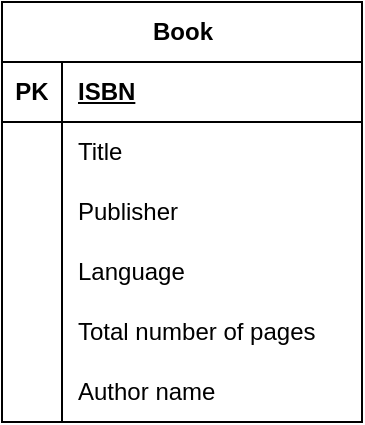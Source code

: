 <mxfile version="21.7.4" type="github" pages="10">
  <diagram name="1" id="qFHEIh-5pG-65LFLioXb">
    <mxGraphModel dx="1050" dy="538" grid="0" gridSize="10" guides="1" tooltips="1" connect="1" arrows="1" fold="1" page="1" pageScale="1" pageWidth="850" pageHeight="1100" background="#FFFFFF" math="0" shadow="0">
      <root>
        <mxCell id="0" />
        <mxCell id="1" parent="0" />
        <mxCell id="PxADjOYkeHSWxWu0F99A-21" value="Book" style="shape=table;startSize=30;container=1;collapsible=1;childLayout=tableLayout;fixedRows=1;rowLines=0;fontStyle=1;align=center;resizeLast=1;html=1;strokeColor=default;fontFamily=Helvetica;fontSize=12;fontColor=default;fillColor=default;" parent="1" vertex="1">
          <mxGeometry x="334" y="250" width="180" height="210" as="geometry" />
        </mxCell>
        <mxCell id="PxADjOYkeHSWxWu0F99A-22" value="" style="shape=tableRow;horizontal=0;startSize=0;swimlaneHead=0;swimlaneBody=0;fillColor=none;collapsible=0;dropTarget=0;points=[[0,0.5],[1,0.5]];portConstraint=eastwest;top=0;left=0;right=0;bottom=1;strokeColor=default;fontFamily=Helvetica;fontSize=12;fontColor=default;html=1;" parent="PxADjOYkeHSWxWu0F99A-21" vertex="1">
          <mxGeometry y="30" width="180" height="30" as="geometry" />
        </mxCell>
        <mxCell id="PxADjOYkeHSWxWu0F99A-23" value="PK" style="shape=partialRectangle;connectable=0;fillColor=none;top=0;left=0;bottom=0;right=0;fontStyle=1;overflow=hidden;whiteSpace=wrap;html=1;strokeColor=default;fontFamily=Helvetica;fontSize=12;fontColor=default;" parent="PxADjOYkeHSWxWu0F99A-22" vertex="1">
          <mxGeometry width="30" height="30" as="geometry">
            <mxRectangle width="30" height="30" as="alternateBounds" />
          </mxGeometry>
        </mxCell>
        <mxCell id="PxADjOYkeHSWxWu0F99A-24" value="ISBN" style="shape=partialRectangle;connectable=0;fillColor=none;top=0;left=0;bottom=0;right=0;align=left;spacingLeft=6;fontStyle=5;overflow=hidden;whiteSpace=wrap;html=1;strokeColor=default;fontFamily=Helvetica;fontSize=12;fontColor=default;" parent="PxADjOYkeHSWxWu0F99A-22" vertex="1">
          <mxGeometry x="30" width="150" height="30" as="geometry">
            <mxRectangle width="150" height="30" as="alternateBounds" />
          </mxGeometry>
        </mxCell>
        <mxCell id="PxADjOYkeHSWxWu0F99A-25" value="" style="shape=tableRow;horizontal=0;startSize=0;swimlaneHead=0;swimlaneBody=0;fillColor=none;collapsible=0;dropTarget=0;points=[[0,0.5],[1,0.5]];portConstraint=eastwest;top=0;left=0;right=0;bottom=0;strokeColor=default;fontFamily=Helvetica;fontSize=12;fontColor=default;html=1;" parent="PxADjOYkeHSWxWu0F99A-21" vertex="1">
          <mxGeometry y="60" width="180" height="30" as="geometry" />
        </mxCell>
        <mxCell id="PxADjOYkeHSWxWu0F99A-26" value="" style="shape=partialRectangle;connectable=0;fillColor=none;top=0;left=0;bottom=0;right=0;editable=1;overflow=hidden;whiteSpace=wrap;html=1;strokeColor=default;fontFamily=Helvetica;fontSize=12;fontColor=default;" parent="PxADjOYkeHSWxWu0F99A-25" vertex="1">
          <mxGeometry width="30" height="30" as="geometry">
            <mxRectangle width="30" height="30" as="alternateBounds" />
          </mxGeometry>
        </mxCell>
        <mxCell id="PxADjOYkeHSWxWu0F99A-27" value="Title" style="shape=partialRectangle;connectable=0;fillColor=none;top=0;left=0;bottom=0;right=0;align=left;spacingLeft=6;overflow=hidden;whiteSpace=wrap;html=1;strokeColor=default;fontFamily=Helvetica;fontSize=12;fontColor=default;" parent="PxADjOYkeHSWxWu0F99A-25" vertex="1">
          <mxGeometry x="30" width="150" height="30" as="geometry">
            <mxRectangle width="150" height="30" as="alternateBounds" />
          </mxGeometry>
        </mxCell>
        <mxCell id="PxADjOYkeHSWxWu0F99A-28" value="" style="shape=tableRow;horizontal=0;startSize=0;swimlaneHead=0;swimlaneBody=0;fillColor=none;collapsible=0;dropTarget=0;points=[[0,0.5],[1,0.5]];portConstraint=eastwest;top=0;left=0;right=0;bottom=0;strokeColor=default;fontFamily=Helvetica;fontSize=12;fontColor=default;html=1;" parent="PxADjOYkeHSWxWu0F99A-21" vertex="1">
          <mxGeometry y="90" width="180" height="30" as="geometry" />
        </mxCell>
        <mxCell id="PxADjOYkeHSWxWu0F99A-29" value="" style="shape=partialRectangle;connectable=0;fillColor=none;top=0;left=0;bottom=0;right=0;editable=1;overflow=hidden;whiteSpace=wrap;html=1;strokeColor=default;fontFamily=Helvetica;fontSize=12;fontColor=default;" parent="PxADjOYkeHSWxWu0F99A-28" vertex="1">
          <mxGeometry width="30" height="30" as="geometry">
            <mxRectangle width="30" height="30" as="alternateBounds" />
          </mxGeometry>
        </mxCell>
        <mxCell id="PxADjOYkeHSWxWu0F99A-30" value="Publisher" style="shape=partialRectangle;connectable=0;fillColor=none;top=0;left=0;bottom=0;right=0;align=left;spacingLeft=6;overflow=hidden;whiteSpace=wrap;html=1;strokeColor=default;fontFamily=Helvetica;fontSize=12;fontColor=default;" parent="PxADjOYkeHSWxWu0F99A-28" vertex="1">
          <mxGeometry x="30" width="150" height="30" as="geometry">
            <mxRectangle width="150" height="30" as="alternateBounds" />
          </mxGeometry>
        </mxCell>
        <mxCell id="PxADjOYkeHSWxWu0F99A-31" value="" style="shape=tableRow;horizontal=0;startSize=0;swimlaneHead=0;swimlaneBody=0;fillColor=none;collapsible=0;dropTarget=0;points=[[0,0.5],[1,0.5]];portConstraint=eastwest;top=0;left=0;right=0;bottom=0;strokeColor=default;fontFamily=Helvetica;fontSize=12;fontColor=default;html=1;" parent="PxADjOYkeHSWxWu0F99A-21" vertex="1">
          <mxGeometry y="120" width="180" height="30" as="geometry" />
        </mxCell>
        <mxCell id="PxADjOYkeHSWxWu0F99A-32" value="" style="shape=partialRectangle;connectable=0;fillColor=none;top=0;left=0;bottom=0;right=0;editable=1;overflow=hidden;whiteSpace=wrap;html=1;strokeColor=default;fontFamily=Helvetica;fontSize=12;fontColor=default;" parent="PxADjOYkeHSWxWu0F99A-31" vertex="1">
          <mxGeometry width="30" height="30" as="geometry">
            <mxRectangle width="30" height="30" as="alternateBounds" />
          </mxGeometry>
        </mxCell>
        <mxCell id="PxADjOYkeHSWxWu0F99A-33" value="Language" style="shape=partialRectangle;connectable=0;fillColor=none;top=0;left=0;bottom=0;right=0;align=left;spacingLeft=6;overflow=hidden;whiteSpace=wrap;html=1;strokeColor=default;fontFamily=Helvetica;fontSize=12;fontColor=default;" parent="PxADjOYkeHSWxWu0F99A-31" vertex="1">
          <mxGeometry x="30" width="150" height="30" as="geometry">
            <mxRectangle width="150" height="30" as="alternateBounds" />
          </mxGeometry>
        </mxCell>
        <mxCell id="PxADjOYkeHSWxWu0F99A-39" style="shape=tableRow;horizontal=0;startSize=0;swimlaneHead=0;swimlaneBody=0;fillColor=none;collapsible=0;dropTarget=0;points=[[0,0.5],[1,0.5]];portConstraint=eastwest;top=0;left=0;right=0;bottom=0;strokeColor=default;fontFamily=Helvetica;fontSize=12;fontColor=default;html=1;" parent="PxADjOYkeHSWxWu0F99A-21" vertex="1">
          <mxGeometry y="150" width="180" height="30" as="geometry" />
        </mxCell>
        <mxCell id="PxADjOYkeHSWxWu0F99A-40" style="shape=partialRectangle;connectable=0;fillColor=none;top=0;left=0;bottom=0;right=0;editable=1;overflow=hidden;whiteSpace=wrap;html=1;strokeColor=default;fontFamily=Helvetica;fontSize=12;fontColor=default;" parent="PxADjOYkeHSWxWu0F99A-39" vertex="1">
          <mxGeometry width="30" height="30" as="geometry">
            <mxRectangle width="30" height="30" as="alternateBounds" />
          </mxGeometry>
        </mxCell>
        <mxCell id="PxADjOYkeHSWxWu0F99A-41" value="Total number of pages" style="shape=partialRectangle;connectable=0;fillColor=none;top=0;left=0;bottom=0;right=0;align=left;spacingLeft=6;overflow=hidden;whiteSpace=wrap;html=1;strokeColor=default;fontFamily=Helvetica;fontSize=12;fontColor=default;" parent="PxADjOYkeHSWxWu0F99A-39" vertex="1">
          <mxGeometry x="30" width="150" height="30" as="geometry">
            <mxRectangle width="150" height="30" as="alternateBounds" />
          </mxGeometry>
        </mxCell>
        <mxCell id="PxADjOYkeHSWxWu0F99A-36" style="shape=tableRow;horizontal=0;startSize=0;swimlaneHead=0;swimlaneBody=0;fillColor=none;collapsible=0;dropTarget=0;points=[[0,0.5],[1,0.5]];portConstraint=eastwest;top=0;left=0;right=0;bottom=0;strokeColor=default;fontFamily=Helvetica;fontSize=12;fontColor=default;html=1;" parent="PxADjOYkeHSWxWu0F99A-21" vertex="1">
          <mxGeometry y="180" width="180" height="30" as="geometry" />
        </mxCell>
        <mxCell id="PxADjOYkeHSWxWu0F99A-37" style="shape=partialRectangle;connectable=0;fillColor=none;top=0;left=0;bottom=0;right=0;editable=1;overflow=hidden;whiteSpace=wrap;html=1;strokeColor=default;fontFamily=Helvetica;fontSize=12;fontColor=default;" parent="PxADjOYkeHSWxWu0F99A-36" vertex="1">
          <mxGeometry width="30" height="30" as="geometry">
            <mxRectangle width="30" height="30" as="alternateBounds" />
          </mxGeometry>
        </mxCell>
        <mxCell id="PxADjOYkeHSWxWu0F99A-38" value="Author name" style="shape=partialRectangle;connectable=0;fillColor=none;top=0;left=0;bottom=0;right=0;align=left;spacingLeft=6;overflow=hidden;whiteSpace=wrap;html=1;strokeColor=default;fontFamily=Helvetica;fontSize=12;fontColor=default;" parent="PxADjOYkeHSWxWu0F99A-36" vertex="1">
          <mxGeometry x="30" width="150" height="30" as="geometry">
            <mxRectangle width="150" height="30" as="alternateBounds" />
          </mxGeometry>
        </mxCell>
      </root>
    </mxGraphModel>
  </diagram>
  <diagram id="A4bEbYxBcx1IPy1T8quC" name="2">
    <mxGraphModel dx="1050" dy="538" grid="0" gridSize="10" guides="1" tooltips="1" connect="1" arrows="1" fold="1" page="1" pageScale="1" pageWidth="850" pageHeight="1100" math="0" shadow="0">
      <root>
        <mxCell id="0" />
        <mxCell id="1" parent="0" />
        <mxCell id="TwnQUUvw9XjuziFQUHXD-1" value="Book" style="shape=table;startSize=30;container=1;collapsible=1;childLayout=tableLayout;fixedRows=1;rowLines=0;fontStyle=1;align=center;resizeLast=1;html=1;strokeColor=default;fontFamily=Helvetica;fontSize=12;fontColor=default;fillColor=default;" parent="1" vertex="1">
          <mxGeometry x="117" y="140" width="180" height="180" as="geometry" />
        </mxCell>
        <mxCell id="TwnQUUvw9XjuziFQUHXD-2" value="" style="shape=tableRow;horizontal=0;startSize=0;swimlaneHead=0;swimlaneBody=0;fillColor=none;collapsible=0;dropTarget=0;points=[[0,0.5],[1,0.5]];portConstraint=eastwest;top=0;left=0;right=0;bottom=1;strokeColor=default;fontFamily=Helvetica;fontSize=12;fontColor=default;html=1;" parent="TwnQUUvw9XjuziFQUHXD-1" vertex="1">
          <mxGeometry y="30" width="180" height="30" as="geometry" />
        </mxCell>
        <mxCell id="TwnQUUvw9XjuziFQUHXD-3" value="PK" style="shape=partialRectangle;connectable=0;fillColor=none;top=0;left=0;bottom=0;right=0;fontStyle=1;overflow=hidden;whiteSpace=wrap;html=1;strokeColor=default;fontFamily=Helvetica;fontSize=12;fontColor=default;" parent="TwnQUUvw9XjuziFQUHXD-2" vertex="1">
          <mxGeometry width="30" height="30" as="geometry">
            <mxRectangle width="30" height="30" as="alternateBounds" />
          </mxGeometry>
        </mxCell>
        <mxCell id="TwnQUUvw9XjuziFQUHXD-4" value="ISBN" style="shape=partialRectangle;connectable=0;fillColor=none;top=0;left=0;bottom=0;right=0;align=left;spacingLeft=6;fontStyle=5;overflow=hidden;whiteSpace=wrap;html=1;strokeColor=default;fontFamily=Helvetica;fontSize=12;fontColor=default;" parent="TwnQUUvw9XjuziFQUHXD-2" vertex="1">
          <mxGeometry x="30" width="150" height="30" as="geometry">
            <mxRectangle width="150" height="30" as="alternateBounds" />
          </mxGeometry>
        </mxCell>
        <mxCell id="TwnQUUvw9XjuziFQUHXD-5" value="" style="shape=tableRow;horizontal=0;startSize=0;swimlaneHead=0;swimlaneBody=0;fillColor=none;collapsible=0;dropTarget=0;points=[[0,0.5],[1,0.5]];portConstraint=eastwest;top=0;left=0;right=0;bottom=0;strokeColor=default;fontFamily=Helvetica;fontSize=12;fontColor=default;html=1;" parent="TwnQUUvw9XjuziFQUHXD-1" vertex="1">
          <mxGeometry y="60" width="180" height="30" as="geometry" />
        </mxCell>
        <mxCell id="TwnQUUvw9XjuziFQUHXD-6" value="" style="shape=partialRectangle;connectable=0;fillColor=none;top=0;left=0;bottom=0;right=0;editable=1;overflow=hidden;whiteSpace=wrap;html=1;strokeColor=default;fontFamily=Helvetica;fontSize=12;fontColor=default;" parent="TwnQUUvw9XjuziFQUHXD-5" vertex="1">
          <mxGeometry width="30" height="30" as="geometry">
            <mxRectangle width="30" height="30" as="alternateBounds" />
          </mxGeometry>
        </mxCell>
        <mxCell id="TwnQUUvw9XjuziFQUHXD-7" value="Title" style="shape=partialRectangle;connectable=0;fillColor=none;top=0;left=0;bottom=0;right=0;align=left;spacingLeft=6;overflow=hidden;whiteSpace=wrap;html=1;strokeColor=default;fontFamily=Helvetica;fontSize=12;fontColor=default;" parent="TwnQUUvw9XjuziFQUHXD-5" vertex="1">
          <mxGeometry x="30" width="150" height="30" as="geometry">
            <mxRectangle width="150" height="30" as="alternateBounds" />
          </mxGeometry>
        </mxCell>
        <mxCell id="TwnQUUvw9XjuziFQUHXD-8" value="" style="shape=tableRow;horizontal=0;startSize=0;swimlaneHead=0;swimlaneBody=0;fillColor=none;collapsible=0;dropTarget=0;points=[[0,0.5],[1,0.5]];portConstraint=eastwest;top=0;left=0;right=0;bottom=0;strokeColor=default;fontFamily=Helvetica;fontSize=12;fontColor=default;html=1;" parent="TwnQUUvw9XjuziFQUHXD-1" vertex="1">
          <mxGeometry y="90" width="180" height="30" as="geometry" />
        </mxCell>
        <mxCell id="TwnQUUvw9XjuziFQUHXD-9" value="" style="shape=partialRectangle;connectable=0;fillColor=none;top=0;left=0;bottom=0;right=0;editable=1;overflow=hidden;whiteSpace=wrap;html=1;strokeColor=default;fontFamily=Helvetica;fontSize=12;fontColor=default;" parent="TwnQUUvw9XjuziFQUHXD-8" vertex="1">
          <mxGeometry width="30" height="30" as="geometry">
            <mxRectangle width="30" height="30" as="alternateBounds" />
          </mxGeometry>
        </mxCell>
        <mxCell id="TwnQUUvw9XjuziFQUHXD-10" value="Publisher" style="shape=partialRectangle;connectable=0;fillColor=none;top=0;left=0;bottom=0;right=0;align=left;spacingLeft=6;overflow=hidden;whiteSpace=wrap;html=1;strokeColor=default;fontFamily=Helvetica;fontSize=12;fontColor=default;" parent="TwnQUUvw9XjuziFQUHXD-8" vertex="1">
          <mxGeometry x="30" width="150" height="30" as="geometry">
            <mxRectangle width="150" height="30" as="alternateBounds" />
          </mxGeometry>
        </mxCell>
        <mxCell id="TwnQUUvw9XjuziFQUHXD-11" value="" style="shape=tableRow;horizontal=0;startSize=0;swimlaneHead=0;swimlaneBody=0;fillColor=none;collapsible=0;dropTarget=0;points=[[0,0.5],[1,0.5]];portConstraint=eastwest;top=0;left=0;right=0;bottom=0;strokeColor=default;fontFamily=Helvetica;fontSize=12;fontColor=default;html=1;" parent="TwnQUUvw9XjuziFQUHXD-1" vertex="1">
          <mxGeometry y="120" width="180" height="30" as="geometry" />
        </mxCell>
        <mxCell id="TwnQUUvw9XjuziFQUHXD-12" value="" style="shape=partialRectangle;connectable=0;fillColor=none;top=0;left=0;bottom=0;right=0;editable=1;overflow=hidden;whiteSpace=wrap;html=1;strokeColor=default;fontFamily=Helvetica;fontSize=12;fontColor=default;" parent="TwnQUUvw9XjuziFQUHXD-11" vertex="1">
          <mxGeometry width="30" height="30" as="geometry">
            <mxRectangle width="30" height="30" as="alternateBounds" />
          </mxGeometry>
        </mxCell>
        <mxCell id="TwnQUUvw9XjuziFQUHXD-13" value="Language" style="shape=partialRectangle;connectable=0;fillColor=none;top=0;left=0;bottom=0;right=0;align=left;spacingLeft=6;overflow=hidden;whiteSpace=wrap;html=1;strokeColor=default;fontFamily=Helvetica;fontSize=12;fontColor=default;" parent="TwnQUUvw9XjuziFQUHXD-11" vertex="1">
          <mxGeometry x="30" width="150" height="30" as="geometry">
            <mxRectangle width="150" height="30" as="alternateBounds" />
          </mxGeometry>
        </mxCell>
        <mxCell id="TwnQUUvw9XjuziFQUHXD-14" style="shape=tableRow;horizontal=0;startSize=0;swimlaneHead=0;swimlaneBody=0;fillColor=none;collapsible=0;dropTarget=0;points=[[0,0.5],[1,0.5]];portConstraint=eastwest;top=0;left=0;right=0;bottom=0;strokeColor=default;fontFamily=Helvetica;fontSize=12;fontColor=default;html=1;" parent="TwnQUUvw9XjuziFQUHXD-1" vertex="1">
          <mxGeometry y="150" width="180" height="30" as="geometry" />
        </mxCell>
        <mxCell id="TwnQUUvw9XjuziFQUHXD-15" style="shape=partialRectangle;connectable=0;fillColor=none;top=0;left=0;bottom=0;right=0;editable=1;overflow=hidden;whiteSpace=wrap;html=1;strokeColor=default;fontFamily=Helvetica;fontSize=12;fontColor=default;" parent="TwnQUUvw9XjuziFQUHXD-14" vertex="1">
          <mxGeometry width="30" height="30" as="geometry">
            <mxRectangle width="30" height="30" as="alternateBounds" />
          </mxGeometry>
        </mxCell>
        <mxCell id="TwnQUUvw9XjuziFQUHXD-16" value="Total number of pages" style="shape=partialRectangle;connectable=0;fillColor=none;top=0;left=0;bottom=0;right=0;align=left;spacingLeft=6;overflow=hidden;whiteSpace=wrap;html=1;strokeColor=default;fontFamily=Helvetica;fontSize=12;fontColor=default;" parent="TwnQUUvw9XjuziFQUHXD-14" vertex="1">
          <mxGeometry x="30" width="150" height="30" as="geometry">
            <mxRectangle width="150" height="30" as="alternateBounds" />
          </mxGeometry>
        </mxCell>
        <mxCell id="TwnQUUvw9XjuziFQUHXD-17" value="Author" style="shape=table;startSize=30;container=1;collapsible=1;childLayout=tableLayout;fixedRows=1;rowLines=0;fontStyle=1;align=center;resizeLast=1;html=1;strokeColor=default;fontFamily=Helvetica;fontSize=12;fontColor=default;fillColor=default;" parent="1" vertex="1">
          <mxGeometry x="457" y="185" width="180" height="90" as="geometry" />
        </mxCell>
        <mxCell id="TwnQUUvw9XjuziFQUHXD-18" value="" style="shape=tableRow;horizontal=0;startSize=0;swimlaneHead=0;swimlaneBody=0;fillColor=none;collapsible=0;dropTarget=0;points=[[0,0.5],[1,0.5]];portConstraint=eastwest;top=0;left=0;right=0;bottom=1;strokeColor=default;fontFamily=Helvetica;fontSize=12;fontColor=default;html=1;" parent="TwnQUUvw9XjuziFQUHXD-17" vertex="1">
          <mxGeometry y="30" width="180" height="30" as="geometry" />
        </mxCell>
        <mxCell id="TwnQUUvw9XjuziFQUHXD-19" value="PK" style="shape=partialRectangle;connectable=0;fillColor=none;top=0;left=0;bottom=0;right=0;fontStyle=1;overflow=hidden;whiteSpace=wrap;html=1;strokeColor=default;fontFamily=Helvetica;fontSize=12;fontColor=default;" parent="TwnQUUvw9XjuziFQUHXD-18" vertex="1">
          <mxGeometry width="30" height="30" as="geometry">
            <mxRectangle width="30" height="30" as="alternateBounds" />
          </mxGeometry>
        </mxCell>
        <mxCell id="TwnQUUvw9XjuziFQUHXD-20" value="Name" style="shape=partialRectangle;connectable=0;fillColor=none;top=0;left=0;bottom=0;right=0;align=left;spacingLeft=6;fontStyle=5;overflow=hidden;whiteSpace=wrap;html=1;strokeColor=default;fontFamily=Helvetica;fontSize=12;fontColor=default;" parent="TwnQUUvw9XjuziFQUHXD-18" vertex="1">
          <mxGeometry x="30" width="150" height="30" as="geometry">
            <mxRectangle width="150" height="30" as="alternateBounds" />
          </mxGeometry>
        </mxCell>
        <mxCell id="TwnQUUvw9XjuziFQUHXD-21" value="" style="shape=tableRow;horizontal=0;startSize=0;swimlaneHead=0;swimlaneBody=0;fillColor=none;collapsible=0;dropTarget=0;points=[[0,0.5],[1,0.5]];portConstraint=eastwest;top=0;left=0;right=0;bottom=0;strokeColor=default;fontFamily=Helvetica;fontSize=12;fontColor=default;html=1;" parent="TwnQUUvw9XjuziFQUHXD-17" vertex="1">
          <mxGeometry y="60" width="180" height="30" as="geometry" />
        </mxCell>
        <mxCell id="TwnQUUvw9XjuziFQUHXD-22" value="" style="shape=partialRectangle;connectable=0;fillColor=none;top=0;left=0;bottom=0;right=0;editable=1;overflow=hidden;whiteSpace=wrap;html=1;strokeColor=default;fontFamily=Helvetica;fontSize=12;fontColor=default;" parent="TwnQUUvw9XjuziFQUHXD-21" vertex="1">
          <mxGeometry width="30" height="30" as="geometry">
            <mxRectangle width="30" height="30" as="alternateBounds" />
          </mxGeometry>
        </mxCell>
        <mxCell id="TwnQUUvw9XjuziFQUHXD-23" value="Place of origin" style="shape=partialRectangle;connectable=0;fillColor=none;top=0;left=0;bottom=0;right=0;align=left;spacingLeft=6;overflow=hidden;whiteSpace=wrap;html=1;strokeColor=default;fontFamily=Helvetica;fontSize=12;fontColor=default;" parent="TwnQUUvw9XjuziFQUHXD-21" vertex="1">
          <mxGeometry x="30" width="150" height="30" as="geometry">
            <mxRectangle width="150" height="30" as="alternateBounds" />
          </mxGeometry>
        </mxCell>
        <mxCell id="LM-it-8X42YcajjoMz7N-3" value="" style="endArrow=none;html=1;rounded=0;" parent="1" source="LM-it-8X42YcajjoMz7N-4" edge="1">
          <mxGeometry relative="1" as="geometry">
            <mxPoint x="297" y="242" as="sourcePoint" />
            <mxPoint x="457" y="242" as="targetPoint" />
          </mxGeometry>
        </mxCell>
        <mxCell id="LM-it-8X42YcajjoMz7N-6" value="" style="endArrow=none;html=1;rounded=0;" parent="1" target="LM-it-8X42YcajjoMz7N-4" edge="1">
          <mxGeometry relative="1" as="geometry">
            <mxPoint x="297" y="242" as="sourcePoint" />
            <mxPoint x="457" y="242" as="targetPoint" />
          </mxGeometry>
        </mxCell>
        <mxCell id="LM-it-8X42YcajjoMz7N-4" value="" style="triangle;whiteSpace=wrap;html=1;" parent="1" vertex="1">
          <mxGeometry x="396" y="220" width="20" height="44" as="geometry" />
        </mxCell>
        <mxCell id="LM-it-8X42YcajjoMz7N-7" value="WrittenBy" style="text;html=1;strokeColor=none;fillColor=none;align=center;verticalAlign=middle;whiteSpace=wrap;rounded=0;" parent="1" vertex="1">
          <mxGeometry x="367" y="192" width="60" height="30" as="geometry" />
        </mxCell>
        <mxCell id="UqoWOP0QE9_d_3TRqrhB-1" value="1..*" style="text;html=1;strokeColor=none;fillColor=none;align=center;verticalAlign=middle;whiteSpace=wrap;rounded=0;" parent="1" vertex="1">
          <mxGeometry x="289" y="245" width="60" height="30" as="geometry" />
        </mxCell>
        <mxCell id="UqoWOP0QE9_d_3TRqrhB-2" value="1..*" style="text;whiteSpace=wrap;html=1;" parent="1" vertex="1">
          <mxGeometry x="433" y="246" width="46" height="49" as="geometry" />
        </mxCell>
      </root>
    </mxGraphModel>
  </diagram>
  <diagram id="AJboxFvKqavscBQpo6BI" name="3">
    <mxGraphModel dx="1050" dy="538" grid="0" gridSize="10" guides="1" tooltips="1" connect="1" arrows="1" fold="1" page="1" pageScale="1" pageWidth="850" pageHeight="1100" math="0" shadow="0">
      <root>
        <mxCell id="0" />
        <mxCell id="1" parent="0" />
        <mxCell id="4a4cgGRUEfnRjYOaIQR8-1" value="Book" style="shape=table;startSize=30;container=1;collapsible=1;childLayout=tableLayout;fixedRows=1;rowLines=0;fontStyle=1;align=center;resizeLast=1;html=1;" parent="1" vertex="1">
          <mxGeometry x="354" y="180" width="180" height="150" as="geometry" />
        </mxCell>
        <mxCell id="4a4cgGRUEfnRjYOaIQR8-2" value="" style="shape=tableRow;horizontal=0;startSize=0;swimlaneHead=0;swimlaneBody=0;fillColor=none;collapsible=0;dropTarget=0;points=[[0,0.5],[1,0.5]];portConstraint=eastwest;top=0;left=0;right=0;bottom=1;" parent="4a4cgGRUEfnRjYOaIQR8-1" vertex="1">
          <mxGeometry y="30" width="180" height="30" as="geometry" />
        </mxCell>
        <mxCell id="4a4cgGRUEfnRjYOaIQR8-3" value="PK" style="shape=partialRectangle;connectable=0;fillColor=none;top=0;left=0;bottom=0;right=0;fontStyle=1;overflow=hidden;whiteSpace=wrap;html=1;" parent="4a4cgGRUEfnRjYOaIQR8-2" vertex="1">
          <mxGeometry width="30" height="30" as="geometry">
            <mxRectangle width="30" height="30" as="alternateBounds" />
          </mxGeometry>
        </mxCell>
        <mxCell id="4a4cgGRUEfnRjYOaIQR8-4" value="ISBN" style="shape=partialRectangle;connectable=0;fillColor=none;top=0;left=0;bottom=0;right=0;align=left;spacingLeft=6;fontStyle=5;overflow=hidden;whiteSpace=wrap;html=1;" parent="4a4cgGRUEfnRjYOaIQR8-2" vertex="1">
          <mxGeometry x="30" width="150" height="30" as="geometry">
            <mxRectangle width="150" height="30" as="alternateBounds" />
          </mxGeometry>
        </mxCell>
        <mxCell id="4a4cgGRUEfnRjYOaIQR8-5" value="" style="shape=tableRow;horizontal=0;startSize=0;swimlaneHead=0;swimlaneBody=0;fillColor=none;collapsible=0;dropTarget=0;points=[[0,0.5],[1,0.5]];portConstraint=eastwest;top=0;left=0;right=0;bottom=0;" parent="4a4cgGRUEfnRjYOaIQR8-1" vertex="1">
          <mxGeometry y="60" width="180" height="30" as="geometry" />
        </mxCell>
        <mxCell id="4a4cgGRUEfnRjYOaIQR8-6" value="" style="shape=partialRectangle;connectable=0;fillColor=none;top=0;left=0;bottom=0;right=0;editable=1;overflow=hidden;whiteSpace=wrap;html=1;" parent="4a4cgGRUEfnRjYOaIQR8-5" vertex="1">
          <mxGeometry width="30" height="30" as="geometry">
            <mxRectangle width="30" height="30" as="alternateBounds" />
          </mxGeometry>
        </mxCell>
        <mxCell id="4a4cgGRUEfnRjYOaIQR8-7" value="Title" style="shape=partialRectangle;connectable=0;fillColor=none;top=0;left=0;bottom=0;right=0;align=left;spacingLeft=6;overflow=hidden;whiteSpace=wrap;html=1;" parent="4a4cgGRUEfnRjYOaIQR8-5" vertex="1">
          <mxGeometry x="30" width="150" height="30" as="geometry">
            <mxRectangle width="150" height="30" as="alternateBounds" />
          </mxGeometry>
        </mxCell>
        <mxCell id="4a4cgGRUEfnRjYOaIQR8-8" value="" style="shape=tableRow;horizontal=0;startSize=0;swimlaneHead=0;swimlaneBody=0;fillColor=none;collapsible=0;dropTarget=0;points=[[0,0.5],[1,0.5]];portConstraint=eastwest;top=0;left=0;right=0;bottom=0;" parent="4a4cgGRUEfnRjYOaIQR8-1" vertex="1">
          <mxGeometry y="90" width="180" height="30" as="geometry" />
        </mxCell>
        <mxCell id="4a4cgGRUEfnRjYOaIQR8-9" value="" style="shape=partialRectangle;connectable=0;fillColor=none;top=0;left=0;bottom=0;right=0;editable=1;overflow=hidden;whiteSpace=wrap;html=1;" parent="4a4cgGRUEfnRjYOaIQR8-8" vertex="1">
          <mxGeometry width="30" height="30" as="geometry">
            <mxRectangle width="30" height="30" as="alternateBounds" />
          </mxGeometry>
        </mxCell>
        <mxCell id="4a4cgGRUEfnRjYOaIQR8-10" value="Language" style="shape=partialRectangle;connectable=0;fillColor=none;top=0;left=0;bottom=0;right=0;align=left;spacingLeft=6;overflow=hidden;whiteSpace=wrap;html=1;" parent="4a4cgGRUEfnRjYOaIQR8-8" vertex="1">
          <mxGeometry x="30" width="150" height="30" as="geometry">
            <mxRectangle width="150" height="30" as="alternateBounds" />
          </mxGeometry>
        </mxCell>
        <mxCell id="4a4cgGRUEfnRjYOaIQR8-11" value="" style="shape=tableRow;horizontal=0;startSize=0;swimlaneHead=0;swimlaneBody=0;fillColor=none;collapsible=0;dropTarget=0;points=[[0,0.5],[1,0.5]];portConstraint=eastwest;top=0;left=0;right=0;bottom=0;" parent="4a4cgGRUEfnRjYOaIQR8-1" vertex="1">
          <mxGeometry y="120" width="180" height="30" as="geometry" />
        </mxCell>
        <mxCell id="4a4cgGRUEfnRjYOaIQR8-12" value="" style="shape=partialRectangle;connectable=0;fillColor=none;top=0;left=0;bottom=0;right=0;editable=1;overflow=hidden;whiteSpace=wrap;html=1;" parent="4a4cgGRUEfnRjYOaIQR8-11" vertex="1">
          <mxGeometry width="30" height="30" as="geometry">
            <mxRectangle width="30" height="30" as="alternateBounds" />
          </mxGeometry>
        </mxCell>
        <mxCell id="4a4cgGRUEfnRjYOaIQR8-13" value="Total number of pages" style="shape=partialRectangle;connectable=0;fillColor=none;top=0;left=0;bottom=0;right=0;align=left;spacingLeft=6;overflow=hidden;whiteSpace=wrap;html=1;" parent="4a4cgGRUEfnRjYOaIQR8-11" vertex="1">
          <mxGeometry x="30" width="150" height="30" as="geometry">
            <mxRectangle width="150" height="30" as="alternateBounds" />
          </mxGeometry>
        </mxCell>
        <mxCell id="UZLQ0aAPiIGPWkY7zJas-1" value="Author" style="shape=table;startSize=37;container=1;collapsible=1;childLayout=tableLayout;fixedRows=1;rowLines=0;fontStyle=1;align=center;resizeLast=1;html=1;" parent="1" vertex="1">
          <mxGeometry x="23" y="194.5" width="180" height="97" as="geometry" />
        </mxCell>
        <mxCell id="UZLQ0aAPiIGPWkY7zJas-2" value="" style="shape=tableRow;horizontal=0;startSize=0;swimlaneHead=0;swimlaneBody=0;fillColor=none;collapsible=0;dropTarget=0;points=[[0,0.5],[1,0.5]];portConstraint=eastwest;top=0;left=0;right=0;bottom=1;" parent="UZLQ0aAPiIGPWkY7zJas-1" vertex="1">
          <mxGeometry y="37" width="180" height="30" as="geometry" />
        </mxCell>
        <mxCell id="UZLQ0aAPiIGPWkY7zJas-3" value="PK" style="shape=partialRectangle;connectable=0;fillColor=none;top=0;left=0;bottom=0;right=0;fontStyle=1;overflow=hidden;whiteSpace=wrap;html=1;" parent="UZLQ0aAPiIGPWkY7zJas-2" vertex="1">
          <mxGeometry width="30" height="30" as="geometry">
            <mxRectangle width="30" height="30" as="alternateBounds" />
          </mxGeometry>
        </mxCell>
        <mxCell id="UZLQ0aAPiIGPWkY7zJas-4" value="Name" style="shape=partialRectangle;connectable=0;fillColor=none;top=0;left=0;bottom=0;right=0;align=left;spacingLeft=6;fontStyle=5;overflow=hidden;whiteSpace=wrap;html=1;" parent="UZLQ0aAPiIGPWkY7zJas-2" vertex="1">
          <mxGeometry x="30" width="150" height="30" as="geometry">
            <mxRectangle width="150" height="30" as="alternateBounds" />
          </mxGeometry>
        </mxCell>
        <mxCell id="UZLQ0aAPiIGPWkY7zJas-5" value="" style="shape=tableRow;horizontal=0;startSize=0;swimlaneHead=0;swimlaneBody=0;fillColor=none;collapsible=0;dropTarget=0;points=[[0,0.5],[1,0.5]];portConstraint=eastwest;top=0;left=0;right=0;bottom=0;" parent="UZLQ0aAPiIGPWkY7zJas-1" vertex="1">
          <mxGeometry y="67" width="180" height="30" as="geometry" />
        </mxCell>
        <mxCell id="UZLQ0aAPiIGPWkY7zJas-6" value="" style="shape=partialRectangle;connectable=0;fillColor=none;top=0;left=0;bottom=0;right=0;editable=1;overflow=hidden;whiteSpace=wrap;html=1;" parent="UZLQ0aAPiIGPWkY7zJas-5" vertex="1">
          <mxGeometry width="30" height="30" as="geometry">
            <mxRectangle width="30" height="30" as="alternateBounds" />
          </mxGeometry>
        </mxCell>
        <mxCell id="UZLQ0aAPiIGPWkY7zJas-7" value="Place of origin" style="shape=partialRectangle;connectable=0;fillColor=none;top=0;left=0;bottom=0;right=0;align=left;spacingLeft=6;overflow=hidden;whiteSpace=wrap;html=1;" parent="UZLQ0aAPiIGPWkY7zJas-5" vertex="1">
          <mxGeometry x="30" width="150" height="30" as="geometry">
            <mxRectangle width="150" height="30" as="alternateBounds" />
          </mxGeometry>
        </mxCell>
        <mxCell id="oqmi3srUVOaiJnPVJGXW-1" value="Publisher" style="shape=table;startSize=30;container=1;collapsible=1;childLayout=tableLayout;fixedRows=1;rowLines=0;fontStyle=1;align=center;resizeLast=1;html=1;" parent="1" vertex="1">
          <mxGeometry x="665" y="194.5" width="180" height="110" as="geometry" />
        </mxCell>
        <mxCell id="oqmi3srUVOaiJnPVJGXW-2" value="" style="shape=tableRow;horizontal=0;startSize=0;swimlaneHead=0;swimlaneBody=0;fillColor=none;collapsible=0;dropTarget=0;points=[[0,0.5],[1,0.5]];portConstraint=eastwest;top=0;left=0;right=0;bottom=1;" parent="oqmi3srUVOaiJnPVJGXW-1" vertex="1">
          <mxGeometry y="30" width="180" height="30" as="geometry" />
        </mxCell>
        <mxCell id="oqmi3srUVOaiJnPVJGXW-3" value="PK" style="shape=partialRectangle;connectable=0;fillColor=none;top=0;left=0;bottom=0;right=0;fontStyle=1;overflow=hidden;whiteSpace=wrap;html=1;" parent="oqmi3srUVOaiJnPVJGXW-2" vertex="1">
          <mxGeometry width="30" height="30" as="geometry">
            <mxRectangle width="30" height="30" as="alternateBounds" />
          </mxGeometry>
        </mxCell>
        <mxCell id="oqmi3srUVOaiJnPVJGXW-4" value="Name" style="shape=partialRectangle;connectable=0;fillColor=none;top=0;left=0;bottom=0;right=0;align=left;spacingLeft=6;fontStyle=5;overflow=hidden;whiteSpace=wrap;html=1;" parent="oqmi3srUVOaiJnPVJGXW-2" vertex="1">
          <mxGeometry x="30" width="150" height="30" as="geometry">
            <mxRectangle width="150" height="30" as="alternateBounds" />
          </mxGeometry>
        </mxCell>
        <mxCell id="oqmi3srUVOaiJnPVJGXW-5" value="" style="shape=tableRow;horizontal=0;startSize=0;swimlaneHead=0;swimlaneBody=0;fillColor=none;collapsible=0;dropTarget=0;points=[[0,0.5],[1,0.5]];portConstraint=eastwest;top=0;left=0;right=0;bottom=0;" parent="oqmi3srUVOaiJnPVJGXW-1" vertex="1">
          <mxGeometry y="60" width="180" height="20" as="geometry" />
        </mxCell>
        <mxCell id="oqmi3srUVOaiJnPVJGXW-6" value="" style="shape=partialRectangle;connectable=0;fillColor=none;top=0;left=0;bottom=0;right=0;editable=1;overflow=hidden;whiteSpace=wrap;html=1;" parent="oqmi3srUVOaiJnPVJGXW-5" vertex="1">
          <mxGeometry width="30" height="20" as="geometry">
            <mxRectangle width="30" height="20" as="alternateBounds" />
          </mxGeometry>
        </mxCell>
        <mxCell id="oqmi3srUVOaiJnPVJGXW-7" value="City" style="shape=partialRectangle;connectable=0;fillColor=none;top=0;left=0;bottom=0;right=0;align=left;spacingLeft=6;overflow=hidden;whiteSpace=wrap;html=1;" parent="oqmi3srUVOaiJnPVJGXW-5" vertex="1">
          <mxGeometry x="30" width="150" height="20" as="geometry">
            <mxRectangle width="150" height="20" as="alternateBounds" />
          </mxGeometry>
        </mxCell>
        <mxCell id="oqmi3srUVOaiJnPVJGXW-8" value="" style="shape=tableRow;horizontal=0;startSize=0;swimlaneHead=0;swimlaneBody=0;fillColor=none;collapsible=0;dropTarget=0;points=[[0,0.5],[1,0.5]];portConstraint=eastwest;top=0;left=0;right=0;bottom=0;" parent="oqmi3srUVOaiJnPVJGXW-1" vertex="1">
          <mxGeometry y="80" width="180" height="30" as="geometry" />
        </mxCell>
        <mxCell id="oqmi3srUVOaiJnPVJGXW-9" value="" style="shape=partialRectangle;connectable=0;fillColor=none;top=0;left=0;bottom=0;right=0;editable=1;overflow=hidden;whiteSpace=wrap;html=1;" parent="oqmi3srUVOaiJnPVJGXW-8" vertex="1">
          <mxGeometry width="30" height="30" as="geometry">
            <mxRectangle width="30" height="30" as="alternateBounds" />
          </mxGeometry>
        </mxCell>
        <mxCell id="oqmi3srUVOaiJnPVJGXW-10" value="Country" style="shape=partialRectangle;connectable=0;fillColor=none;top=0;left=0;bottom=0;right=0;align=left;spacingLeft=6;overflow=hidden;whiteSpace=wrap;html=1;" parent="oqmi3srUVOaiJnPVJGXW-8" vertex="1">
          <mxGeometry x="30" width="150" height="30" as="geometry">
            <mxRectangle width="150" height="30" as="alternateBounds" />
          </mxGeometry>
        </mxCell>
        <mxCell id="oqmi3srUVOaiJnPVJGXW-14" value="" style="endArrow=none;html=1;rounded=0;entryX=0.011;entryY=0.1;entryDx=0;entryDy=0;entryPerimeter=0;" parent="1" target="4a4cgGRUEfnRjYOaIQR8-5" edge="1">
          <mxGeometry relative="1" as="geometry">
            <mxPoint x="206" y="243" as="sourcePoint" />
            <mxPoint x="347" y="243" as="targetPoint" />
          </mxGeometry>
        </mxCell>
        <mxCell id="oqmi3srUVOaiJnPVJGXW-23" value="" style="endArrow=none;html=1;rounded=0;entryX=-0.006;entryY=1.067;entryDx=0;entryDy=0;entryPerimeter=0;" parent="1" target="oqmi3srUVOaiJnPVJGXW-2" edge="1">
          <mxGeometry relative="1" as="geometry">
            <mxPoint x="534" y="258" as="sourcePoint" />
            <mxPoint x="686" y="257" as="targetPoint" />
          </mxGeometry>
        </mxCell>
        <mxCell id="oqmi3srUVOaiJnPVJGXW-28" value="" style="endArrow=none;dashed=1;html=1;rounded=0;" parent="1" edge="1">
          <mxGeometry width="50" height="50" relative="1" as="geometry">
            <mxPoint x="584" y="384" as="sourcePoint" />
            <mxPoint x="584" y="258" as="targetPoint" />
          </mxGeometry>
        </mxCell>
        <mxCell id="oqmi3srUVOaiJnPVJGXW-42" value="Publication" style="shape=table;startSize=30;container=1;collapsible=1;childLayout=tableLayout;fixedRows=1;rowLines=0;fontStyle=1;align=center;resizeLast=1;html=1;whiteSpace=wrap;" parent="1" vertex="1">
          <mxGeometry x="500" y="391" width="180" height="60" as="geometry" />
        </mxCell>
        <mxCell id="oqmi3srUVOaiJnPVJGXW-43" value="" style="shape=tableRow;horizontal=0;startSize=0;swimlaneHead=0;swimlaneBody=0;fillColor=none;collapsible=0;dropTarget=0;points=[[0,0.5],[1,0.5]];portConstraint=eastwest;top=0;left=0;right=0;bottom=0;html=1;" parent="oqmi3srUVOaiJnPVJGXW-42" vertex="1">
          <mxGeometry y="30" width="180" height="30" as="geometry" />
        </mxCell>
        <mxCell id="oqmi3srUVOaiJnPVJGXW-44" value="PK,FK1" style="shape=partialRectangle;connectable=0;fillColor=none;top=0;left=0;bottom=0;right=0;fontStyle=1;overflow=hidden;html=1;whiteSpace=wrap;" parent="oqmi3srUVOaiJnPVJGXW-43" vertex="1">
          <mxGeometry width="60" height="30" as="geometry">
            <mxRectangle width="60" height="30" as="alternateBounds" />
          </mxGeometry>
        </mxCell>
        <mxCell id="oqmi3srUVOaiJnPVJGXW-45" value="Publication Date" style="shape=partialRectangle;connectable=0;fillColor=none;top=0;left=0;bottom=0;right=0;align=left;spacingLeft=6;fontStyle=5;overflow=hidden;html=1;whiteSpace=wrap;" parent="oqmi3srUVOaiJnPVJGXW-43" vertex="1">
          <mxGeometry x="60" width="120" height="30" as="geometry">
            <mxRectangle width="120" height="30" as="alternateBounds" />
          </mxGeometry>
        </mxCell>
        <mxCell id="oqmi3srUVOaiJnPVJGXW-55" value="" style="triangle;whiteSpace=wrap;html=1;" parent="1" vertex="1">
          <mxGeometry x="270" y="221" width="26" height="44" as="geometry" />
        </mxCell>
        <mxCell id="oqmi3srUVOaiJnPVJGXW-56" value="Writes" style="text;html=1;strokeColor=none;fillColor=none;align=center;verticalAlign=middle;whiteSpace=wrap;rounded=0;" parent="1" vertex="1">
          <mxGeometry x="249" y="191" width="60" height="30" as="geometry" />
        </mxCell>
        <mxCell id="oqmi3srUVOaiJnPVJGXW-57" value="1..*" style="text;html=1;strokeColor=none;fillColor=none;align=center;verticalAlign=middle;whiteSpace=wrap;rounded=0;" parent="1" vertex="1">
          <mxGeometry x="187" y="242" width="60" height="30" as="geometry" />
        </mxCell>
        <mxCell id="oqmi3srUVOaiJnPVJGXW-58" value="" style="triangle;whiteSpace=wrap;html=1;direction=west;" parent="1" vertex="1">
          <mxGeometry x="601" y="234.25" width="24" height="45.5" as="geometry" />
        </mxCell>
        <mxCell id="oqmi3srUVOaiJnPVJGXW-60" value="Releases" style="text;html=1;strokeColor=none;fillColor=none;align=center;verticalAlign=middle;whiteSpace=wrap;rounded=0;" parent="1" vertex="1">
          <mxGeometry x="580" y="194.5" width="60" height="30" as="geometry" />
        </mxCell>
        <mxCell id="oqmi3srUVOaiJnPVJGXW-61" value="1..*" style="text;html=1;strokeColor=none;fillColor=none;align=center;verticalAlign=middle;whiteSpace=wrap;rounded=0;" parent="1" vertex="1">
          <mxGeometry x="520" y="261.5" width="60" height="30" as="geometry" />
        </mxCell>
        <mxCell id="oqmi3srUVOaiJnPVJGXW-63" value="1..*" style="text;html=1;strokeColor=none;fillColor=none;align=center;verticalAlign=middle;whiteSpace=wrap;rounded=0;" parent="1" vertex="1">
          <mxGeometry x="625" y="261.5" width="60" height="30" as="geometry" />
        </mxCell>
        <mxCell id="oqmi3srUVOaiJnPVJGXW-65" value="1..*" style="text;html=1;strokeColor=none;fillColor=none;align=center;verticalAlign=middle;whiteSpace=wrap;rounded=0;" parent="1" vertex="1">
          <mxGeometry x="309" y="245" width="60" height="30" as="geometry" />
        </mxCell>
      </root>
    </mxGraphModel>
  </diagram>
  <diagram id="A0xRJc1eqrBlH2X8ouab" name="4">
    <mxGraphModel dx="1050" dy="538" grid="0" gridSize="10" guides="1" tooltips="1" connect="1" arrows="1" fold="1" page="1" pageScale="1" pageWidth="850" pageHeight="1100" math="0" shadow="0">
      <root>
        <mxCell id="0" />
        <mxCell id="1" parent="0" />
        <mxCell id="KBoqsHBi7gEVuHX_xgP7-1" value="Laptop" style="shape=table;startSize=30;container=1;collapsible=1;childLayout=tableLayout;fixedRows=1;rowLines=0;fontStyle=1;align=center;resizeLast=1;html=1;" parent="1" vertex="1">
          <mxGeometry x="29" y="186" width="180" height="120" as="geometry" />
        </mxCell>
        <mxCell id="KBoqsHBi7gEVuHX_xgP7-2" value="" style="shape=tableRow;horizontal=0;startSize=0;swimlaneHead=0;swimlaneBody=0;fillColor=none;collapsible=0;dropTarget=0;points=[[0,0.5],[1,0.5]];portConstraint=eastwest;top=0;left=0;right=0;bottom=1;" parent="KBoqsHBi7gEVuHX_xgP7-1" vertex="1">
          <mxGeometry y="30" width="180" height="30" as="geometry" />
        </mxCell>
        <mxCell id="KBoqsHBi7gEVuHX_xgP7-3" value="PK" style="shape=partialRectangle;connectable=0;fillColor=none;top=0;left=0;bottom=0;right=0;fontStyle=1;overflow=hidden;whiteSpace=wrap;html=1;" parent="KBoqsHBi7gEVuHX_xgP7-2" vertex="1">
          <mxGeometry width="30" height="30" as="geometry">
            <mxRectangle width="30" height="30" as="alternateBounds" />
          </mxGeometry>
        </mxCell>
        <mxCell id="KBoqsHBi7gEVuHX_xgP7-4" value="Serial Number" style="shape=partialRectangle;connectable=0;fillColor=none;top=0;left=0;bottom=0;right=0;align=left;spacingLeft=6;fontStyle=5;overflow=hidden;whiteSpace=wrap;html=1;" parent="KBoqsHBi7gEVuHX_xgP7-2" vertex="1">
          <mxGeometry x="30" width="150" height="30" as="geometry">
            <mxRectangle width="150" height="30" as="alternateBounds" />
          </mxGeometry>
        </mxCell>
        <mxCell id="KBoqsHBi7gEVuHX_xgP7-5" value="" style="shape=tableRow;horizontal=0;startSize=0;swimlaneHead=0;swimlaneBody=0;fillColor=none;collapsible=0;dropTarget=0;points=[[0,0.5],[1,0.5]];portConstraint=eastwest;top=0;left=0;right=0;bottom=0;" parent="KBoqsHBi7gEVuHX_xgP7-1" vertex="1">
          <mxGeometry y="60" width="180" height="30" as="geometry" />
        </mxCell>
        <mxCell id="KBoqsHBi7gEVuHX_xgP7-6" value="FK" style="shape=partialRectangle;connectable=0;fillColor=none;top=0;left=0;bottom=0;right=0;editable=1;overflow=hidden;whiteSpace=wrap;html=1;" parent="KBoqsHBi7gEVuHX_xgP7-5" vertex="1">
          <mxGeometry width="30" height="30" as="geometry">
            <mxRectangle width="30" height="30" as="alternateBounds" />
          </mxGeometry>
        </mxCell>
        <mxCell id="KBoqsHBi7gEVuHX_xgP7-7" value="Manufacturer Name" style="shape=partialRectangle;connectable=0;fillColor=none;top=0;left=0;bottom=0;right=0;align=left;spacingLeft=6;overflow=hidden;whiteSpace=wrap;html=1;" parent="KBoqsHBi7gEVuHX_xgP7-5" vertex="1">
          <mxGeometry x="30" width="150" height="30" as="geometry">
            <mxRectangle width="150" height="30" as="alternateBounds" />
          </mxGeometry>
        </mxCell>
        <mxCell id="KBoqsHBi7gEVuHX_xgP7-8" value="" style="shape=tableRow;horizontal=0;startSize=0;swimlaneHead=0;swimlaneBody=0;fillColor=none;collapsible=0;dropTarget=0;points=[[0,0.5],[1,0.5]];portConstraint=eastwest;top=0;left=0;right=0;bottom=0;" parent="KBoqsHBi7gEVuHX_xgP7-1" vertex="1">
          <mxGeometry y="90" width="180" height="30" as="geometry" />
        </mxCell>
        <mxCell id="KBoqsHBi7gEVuHX_xgP7-9" value="FK" style="shape=partialRectangle;connectable=0;fillColor=none;top=0;left=0;bottom=0;right=0;editable=1;overflow=hidden;whiteSpace=wrap;html=1;" parent="KBoqsHBi7gEVuHX_xgP7-8" vertex="1">
          <mxGeometry width="30" height="30" as="geometry">
            <mxRectangle width="30" height="30" as="alternateBounds" />
          </mxGeometry>
        </mxCell>
        <mxCell id="KBoqsHBi7gEVuHX_xgP7-10" value="Model Name" style="shape=partialRectangle;connectable=0;fillColor=none;top=0;left=0;bottom=0;right=0;align=left;spacingLeft=6;overflow=hidden;whiteSpace=wrap;html=1;" parent="KBoqsHBi7gEVuHX_xgP7-8" vertex="1">
          <mxGeometry x="30" width="150" height="30" as="geometry">
            <mxRectangle width="150" height="30" as="alternateBounds" />
          </mxGeometry>
        </mxCell>
        <mxCell id="KBoqsHBi7gEVuHX_xgP7-14" value="Manufacturer" style="shape=table;startSize=30;container=1;collapsible=1;childLayout=tableLayout;fixedRows=1;rowLines=0;fontStyle=1;align=center;resizeLast=1;html=1;" parent="1" vertex="1">
          <mxGeometry x="629" y="211" width="180" height="60" as="geometry" />
        </mxCell>
        <mxCell id="KBoqsHBi7gEVuHX_xgP7-15" value="" style="shape=tableRow;horizontal=0;startSize=0;swimlaneHead=0;swimlaneBody=0;fillColor=none;collapsible=0;dropTarget=0;points=[[0,0.5],[1,0.5]];portConstraint=eastwest;top=0;left=0;right=0;bottom=1;" parent="KBoqsHBi7gEVuHX_xgP7-14" vertex="1">
          <mxGeometry y="30" width="180" height="30" as="geometry" />
        </mxCell>
        <mxCell id="KBoqsHBi7gEVuHX_xgP7-16" value="PK" style="shape=partialRectangle;connectable=0;fillColor=none;top=0;left=0;bottom=0;right=0;fontStyle=1;overflow=hidden;whiteSpace=wrap;html=1;" parent="KBoqsHBi7gEVuHX_xgP7-15" vertex="1">
          <mxGeometry width="30" height="30" as="geometry">
            <mxRectangle width="30" height="30" as="alternateBounds" />
          </mxGeometry>
        </mxCell>
        <mxCell id="KBoqsHBi7gEVuHX_xgP7-17" value="Manufacturer Name" style="shape=partialRectangle;connectable=0;fillColor=none;top=0;left=0;bottom=0;right=0;align=left;spacingLeft=6;fontStyle=5;overflow=hidden;whiteSpace=wrap;html=1;" parent="KBoqsHBi7gEVuHX_xgP7-15" vertex="1">
          <mxGeometry x="30" width="150" height="30" as="geometry">
            <mxRectangle width="150" height="30" as="alternateBounds" />
          </mxGeometry>
        </mxCell>
        <mxCell id="aXvmISQ2ya-iaKjfthuM-17" style="edgeStyle=orthogonalEdgeStyle;rounded=0;orthogonalLoop=1;jettySize=auto;html=1;exitX=0.5;exitY=0;exitDx=0;exitDy=0;" parent="1" source="aXvmISQ2ya-iaKjfthuM-1" edge="1">
          <mxGeometry relative="1" as="geometry">
            <mxPoint x="422" y="204" as="targetPoint" />
          </mxGeometry>
        </mxCell>
        <mxCell id="aXvmISQ2ya-iaKjfthuM-1" value="Model" style="shape=table;startSize=30;container=1;collapsible=1;childLayout=tableLayout;fixedRows=1;rowLines=0;fontStyle=1;align=center;resizeLast=1;html=1;" parent="1" vertex="1">
          <mxGeometry x="330" y="201" width="180" height="90" as="geometry" />
        </mxCell>
        <mxCell id="aXvmISQ2ya-iaKjfthuM-5" value="" style="shape=tableRow;horizontal=0;startSize=0;swimlaneHead=0;swimlaneBody=0;fillColor=none;collapsible=0;dropTarget=0;points=[[0,0.5],[1,0.5]];portConstraint=eastwest;top=0;left=0;right=0;bottom=0;" parent="aXvmISQ2ya-iaKjfthuM-1" vertex="1">
          <mxGeometry y="30" width="180" height="30" as="geometry" />
        </mxCell>
        <mxCell id="aXvmISQ2ya-iaKjfthuM-6" value="" style="shape=partialRectangle;connectable=0;fillColor=none;top=0;left=0;bottom=0;right=0;editable=1;overflow=hidden;whiteSpace=wrap;html=1;" parent="aXvmISQ2ya-iaKjfthuM-5" vertex="1">
          <mxGeometry width="30" height="30" as="geometry">
            <mxRectangle width="30" height="30" as="alternateBounds" />
          </mxGeometry>
        </mxCell>
        <mxCell id="aXvmISQ2ya-iaKjfthuM-7" value="Model Name" style="shape=partialRectangle;connectable=0;fillColor=none;top=0;left=0;bottom=0;right=0;align=left;spacingLeft=6;overflow=hidden;whiteSpace=wrap;html=1;" parent="aXvmISQ2ya-iaKjfthuM-5" vertex="1">
          <mxGeometry x="30" width="150" height="30" as="geometry">
            <mxRectangle width="150" height="30" as="alternateBounds" />
          </mxGeometry>
        </mxCell>
        <mxCell id="aXvmISQ2ya-iaKjfthuM-14" style="shape=tableRow;horizontal=0;startSize=0;swimlaneHead=0;swimlaneBody=0;fillColor=none;collapsible=0;dropTarget=0;points=[[0,0.5],[1,0.5]];portConstraint=eastwest;top=0;left=0;right=0;bottom=0;" parent="aXvmISQ2ya-iaKjfthuM-1" vertex="1">
          <mxGeometry y="60" width="180" height="30" as="geometry" />
        </mxCell>
        <mxCell id="aXvmISQ2ya-iaKjfthuM-15" value="FK" style="shape=partialRectangle;connectable=0;fillColor=none;top=0;left=0;bottom=0;right=0;editable=1;overflow=hidden;whiteSpace=wrap;html=1;" parent="aXvmISQ2ya-iaKjfthuM-14" vertex="1">
          <mxGeometry width="30" height="30" as="geometry">
            <mxRectangle width="30" height="30" as="alternateBounds" />
          </mxGeometry>
        </mxCell>
        <mxCell id="aXvmISQ2ya-iaKjfthuM-16" value="Manufacturer Name" style="shape=partialRectangle;connectable=0;fillColor=none;top=0;left=0;bottom=0;right=0;align=left;spacingLeft=6;overflow=hidden;whiteSpace=wrap;html=1;" parent="aXvmISQ2ya-iaKjfthuM-14" vertex="1">
          <mxGeometry x="30" width="150" height="30" as="geometry">
            <mxRectangle width="150" height="30" as="alternateBounds" />
          </mxGeometry>
        </mxCell>
        <mxCell id="aXvmISQ2ya-iaKjfthuM-18" value="" style="endArrow=none;html=1;rounded=0;exitX=0.994;exitY=0.033;exitDx=0;exitDy=0;exitPerimeter=0;entryX=0;entryY=0.5;entryDx=0;entryDy=0;" parent="1" source="KBoqsHBi7gEVuHX_xgP7-5" target="aXvmISQ2ya-iaKjfthuM-5" edge="1">
          <mxGeometry relative="1" as="geometry">
            <mxPoint x="209" y="241" as="sourcePoint" />
            <mxPoint x="328" y="243" as="targetPoint" />
          </mxGeometry>
        </mxCell>
        <mxCell id="aXvmISQ2ya-iaKjfthuM-19" value="" style="endArrow=none;html=1;rounded=0;exitX=1;exitY=0.5;exitDx=0;exitDy=0;" parent="1" source="aXvmISQ2ya-iaKjfthuM-23" edge="1">
          <mxGeometry relative="1" as="geometry">
            <mxPoint x="473" y="248.5" as="sourcePoint" />
            <mxPoint x="628" y="246" as="targetPoint" />
          </mxGeometry>
        </mxCell>
        <mxCell id="aXvmISQ2ya-iaKjfthuM-21" value="" style="triangle;whiteSpace=wrap;html=1;" parent="1" vertex="1">
          <mxGeometry x="264" y="221" width="23" height="50" as="geometry" />
        </mxCell>
        <mxCell id="aXvmISQ2ya-iaKjfthuM-24" value="" style="endArrow=none;html=1;rounded=0;exitX=1;exitY=0.5;exitDx=0;exitDy=0;" parent="1" source="aXvmISQ2ya-iaKjfthuM-5" target="aXvmISQ2ya-iaKjfthuM-23" edge="1">
          <mxGeometry relative="1" as="geometry">
            <mxPoint x="510" y="246" as="sourcePoint" />
            <mxPoint x="628" y="246" as="targetPoint" />
          </mxGeometry>
        </mxCell>
        <mxCell id="aXvmISQ2ya-iaKjfthuM-23" value="" style="triangle;whiteSpace=wrap;html=1;" parent="1" vertex="1">
          <mxGeometry x="555" y="222" width="23" height="49" as="geometry" />
        </mxCell>
        <mxCell id="aXvmISQ2ya-iaKjfthuM-33" value="" style="endArrow=none;html=1;rounded=0;" parent="1" source="aXvmISQ2ya-iaKjfthuM-37" edge="1">
          <mxGeometry relative="1" as="geometry">
            <mxPoint x="96" y="413" as="sourcePoint" />
            <mxPoint x="707" y="418" as="targetPoint" />
          </mxGeometry>
        </mxCell>
        <mxCell id="aXvmISQ2ya-iaKjfthuM-35" value="" style="endArrow=none;html=1;rounded=0;entryX=0.378;entryY=1.033;entryDx=0;entryDy=0;entryPerimeter=0;" parent="1" target="KBoqsHBi7gEVuHX_xgP7-8" edge="1">
          <mxGeometry width="50" height="50" relative="1" as="geometry">
            <mxPoint x="97" y="418" as="sourcePoint" />
            <mxPoint x="449" y="252" as="targetPoint" />
          </mxGeometry>
        </mxCell>
        <mxCell id="aXvmISQ2ya-iaKjfthuM-36" value="" style="endArrow=none;html=1;rounded=0;" parent="1" edge="1">
          <mxGeometry width="50" height="50" relative="1" as="geometry">
            <mxPoint x="708" y="418" as="sourcePoint" />
            <mxPoint x="706" y="278" as="targetPoint" />
          </mxGeometry>
        </mxCell>
        <mxCell id="aXvmISQ2ya-iaKjfthuM-38" value="" style="endArrow=none;html=1;rounded=0;" parent="1" target="aXvmISQ2ya-iaKjfthuM-37" edge="1">
          <mxGeometry relative="1" as="geometry">
            <mxPoint x="96" y="416" as="sourcePoint" />
            <mxPoint x="707" y="418" as="targetPoint" />
          </mxGeometry>
        </mxCell>
        <mxCell id="aXvmISQ2ya-iaKjfthuM-37" value="" style="triangle;whiteSpace=wrap;html=1;" parent="1" vertex="1">
          <mxGeometry x="410" y="395" width="25" height="42" as="geometry" />
        </mxCell>
        <mxCell id="aXvmISQ2ya-iaKjfthuM-39" value="1..*" style="text;html=1;strokeColor=none;fillColor=none;align=center;verticalAlign=middle;whiteSpace=wrap;rounded=0;" parent="1" vertex="1">
          <mxGeometry x="491" y="219" width="60" height="30" as="geometry" />
        </mxCell>
        <mxCell id="aXvmISQ2ya-iaKjfthuM-40" value="1..*" style="text;html=1;strokeColor=none;fillColor=none;align=center;verticalAlign=middle;whiteSpace=wrap;rounded=0;" parent="1" vertex="1">
          <mxGeometry x="585" y="222" width="60" height="30" as="geometry" />
        </mxCell>
        <mxCell id="aXvmISQ2ya-iaKjfthuM-41" value="1..1" style="text;html=1;strokeColor=none;fillColor=none;align=center;verticalAlign=middle;whiteSpace=wrap;rounded=0;" parent="1" vertex="1">
          <mxGeometry x="656" y="276" width="60" height="30" as="geometry" />
        </mxCell>
        <mxCell id="aXvmISQ2ya-iaKjfthuM-42" value="1..1" style="text;html=1;strokeColor=none;fillColor=none;align=center;verticalAlign=middle;whiteSpace=wrap;rounded=0;" parent="1" vertex="1">
          <mxGeometry x="282" y="217" width="60" height="30" as="geometry" />
        </mxCell>
        <mxCell id="aXvmISQ2ya-iaKjfthuM-44" value="1..*" style="text;html=1;strokeColor=none;fillColor=none;align=center;verticalAlign=middle;whiteSpace=wrap;rounded=0;" parent="1" vertex="1">
          <mxGeometry x="89" y="315" width="60" height="30" as="geometry" />
        </mxCell>
        <mxCell id="aXvmISQ2ya-iaKjfthuM-46" value="1..*" style="text;html=1;strokeColor=none;fillColor=none;align=center;verticalAlign=middle;whiteSpace=wrap;rounded=0;" parent="1" vertex="1">
          <mxGeometry x="193" y="219" width="60" height="30" as="geometry" />
        </mxCell>
        <mxCell id="aXvmISQ2ya-iaKjfthuM-47" value="AssociatedWith" style="text;html=1;strokeColor=none;fillColor=none;align=center;verticalAlign=middle;whiteSpace=wrap;rounded=0;" parent="1" vertex="1">
          <mxGeometry x="231" y="186" width="77.5" height="30" as="geometry" />
        </mxCell>
        <mxCell id="aXvmISQ2ya-iaKjfthuM-50" value="AssociatedWith" style="text;html=1;strokeColor=none;fillColor=none;align=center;verticalAlign=middle;whiteSpace=wrap;rounded=0;" parent="1" vertex="1">
          <mxGeometry x="540" y="191" width="60" height="30" as="geometry" />
        </mxCell>
        <mxCell id="aXvmISQ2ya-iaKjfthuM-51" value="AssociatedWith" style="text;html=1;strokeColor=none;fillColor=none;align=center;verticalAlign=middle;whiteSpace=wrap;rounded=0;" parent="1" vertex="1">
          <mxGeometry x="390" y="365" width="60" height="30" as="geometry" />
        </mxCell>
      </root>
    </mxGraphModel>
  </diagram>
  <diagram id="fZDnamE8blRTzeAg9b8Y" name="5">
    <mxGraphModel dx="1050" dy="1638" grid="0" gridSize="10" guides="1" tooltips="1" connect="1" arrows="1" fold="1" page="1" pageScale="1" pageWidth="850" pageHeight="1100" math="0" shadow="0">
      <root>
        <mxCell id="0" />
        <mxCell id="1" parent="0" />
        <mxCell id="LlzBJP8EjwXCrdPHIWuf-1" value="Laptop" style="shape=table;startSize=30;container=1;collapsible=1;childLayout=tableLayout;fixedRows=1;rowLines=0;fontStyle=1;align=center;resizeLast=1;html=1;" parent="1" vertex="1">
          <mxGeometry x="44" y="-789" width="180" height="122" as="geometry" />
        </mxCell>
        <mxCell id="LlzBJP8EjwXCrdPHIWuf-2" value="" style="shape=tableRow;horizontal=0;startSize=0;swimlaneHead=0;swimlaneBody=0;fillColor=none;collapsible=0;dropTarget=0;points=[[0,0.5],[1,0.5]];portConstraint=eastwest;top=0;left=0;right=0;bottom=1;" parent="LlzBJP8EjwXCrdPHIWuf-1" vertex="1">
          <mxGeometry y="30" width="180" height="32" as="geometry" />
        </mxCell>
        <mxCell id="LlzBJP8EjwXCrdPHIWuf-3" value="PK" style="shape=partialRectangle;connectable=0;fillColor=none;top=0;left=0;bottom=0;right=0;fontStyle=1;overflow=hidden;whiteSpace=wrap;html=1;" parent="LlzBJP8EjwXCrdPHIWuf-2" vertex="1">
          <mxGeometry width="30" height="32" as="geometry">
            <mxRectangle width="30" height="32" as="alternateBounds" />
          </mxGeometry>
        </mxCell>
        <mxCell id="LlzBJP8EjwXCrdPHIWuf-4" value="Serial Number" style="shape=partialRectangle;connectable=0;fillColor=none;top=0;left=0;bottom=0;right=0;align=left;spacingLeft=6;fontStyle=5;overflow=hidden;whiteSpace=wrap;html=1;" parent="LlzBJP8EjwXCrdPHIWuf-2" vertex="1">
          <mxGeometry x="30" width="150" height="32" as="geometry">
            <mxRectangle width="150" height="32" as="alternateBounds" />
          </mxGeometry>
        </mxCell>
        <mxCell id="LlzBJP8EjwXCrdPHIWuf-5" value="" style="shape=tableRow;horizontal=0;startSize=0;swimlaneHead=0;swimlaneBody=0;fillColor=none;collapsible=0;dropTarget=0;points=[[0,0.5],[1,0.5]];portConstraint=eastwest;top=0;left=0;right=0;bottom=0;" parent="LlzBJP8EjwXCrdPHIWuf-1" vertex="1">
          <mxGeometry y="62" width="180" height="30" as="geometry" />
        </mxCell>
        <mxCell id="LlzBJP8EjwXCrdPHIWuf-6" value="FK" style="shape=partialRectangle;connectable=0;fillColor=none;top=0;left=0;bottom=0;right=0;editable=1;overflow=hidden;whiteSpace=wrap;html=1;" parent="LlzBJP8EjwXCrdPHIWuf-5" vertex="1">
          <mxGeometry width="30" height="30" as="geometry">
            <mxRectangle width="30" height="30" as="alternateBounds" />
          </mxGeometry>
        </mxCell>
        <mxCell id="LlzBJP8EjwXCrdPHIWuf-7" value="Manufacturer Name" style="shape=partialRectangle;connectable=0;fillColor=none;top=0;left=0;bottom=0;right=0;align=left;spacingLeft=6;overflow=hidden;whiteSpace=wrap;html=1;" parent="LlzBJP8EjwXCrdPHIWuf-5" vertex="1">
          <mxGeometry x="30" width="150" height="30" as="geometry">
            <mxRectangle width="150" height="30" as="alternateBounds" />
          </mxGeometry>
        </mxCell>
        <mxCell id="LlzBJP8EjwXCrdPHIWuf-8" value="" style="shape=tableRow;horizontal=0;startSize=0;swimlaneHead=0;swimlaneBody=0;fillColor=none;collapsible=0;dropTarget=0;points=[[0,0.5],[1,0.5]];portConstraint=eastwest;top=0;left=0;right=0;bottom=0;" parent="LlzBJP8EjwXCrdPHIWuf-1" vertex="1">
          <mxGeometry y="92" width="180" height="30" as="geometry" />
        </mxCell>
        <mxCell id="LlzBJP8EjwXCrdPHIWuf-9" value="FK" style="shape=partialRectangle;connectable=0;fillColor=none;top=0;left=0;bottom=0;right=0;editable=1;overflow=hidden;whiteSpace=wrap;html=1;" parent="LlzBJP8EjwXCrdPHIWuf-8" vertex="1">
          <mxGeometry width="30" height="30" as="geometry">
            <mxRectangle width="30" height="30" as="alternateBounds" />
          </mxGeometry>
        </mxCell>
        <mxCell id="LlzBJP8EjwXCrdPHIWuf-10" value="Model Name" style="shape=partialRectangle;connectable=0;fillColor=none;top=0;left=0;bottom=0;right=0;align=left;spacingLeft=6;overflow=hidden;whiteSpace=wrap;html=1;" parent="LlzBJP8EjwXCrdPHIWuf-8" vertex="1">
          <mxGeometry x="30" width="150" height="30" as="geometry">
            <mxRectangle width="150" height="30" as="alternateBounds" />
          </mxGeometry>
        </mxCell>
        <mxCell id="Gs90oJC3OxuCNrHum9dM-1" value="Manufacturer" style="shape=table;startSize=30;container=1;collapsible=1;childLayout=tableLayout;fixedRows=1;rowLines=0;fontStyle=1;align=center;resizeLast=1;html=1;" parent="1" vertex="1">
          <mxGeometry x="635" y="-744" width="180" height="60" as="geometry" />
        </mxCell>
        <mxCell id="Gs90oJC3OxuCNrHum9dM-2" value="" style="shape=tableRow;horizontal=0;startSize=0;swimlaneHead=0;swimlaneBody=0;fillColor=none;collapsible=0;dropTarget=0;points=[[0,0.5],[1,0.5]];portConstraint=eastwest;top=0;left=0;right=0;bottom=1;" parent="Gs90oJC3OxuCNrHum9dM-1" vertex="1">
          <mxGeometry y="30" width="180" height="30" as="geometry" />
        </mxCell>
        <mxCell id="Gs90oJC3OxuCNrHum9dM-3" value="PK" style="shape=partialRectangle;connectable=0;fillColor=none;top=0;left=0;bottom=0;right=0;fontStyle=1;overflow=hidden;whiteSpace=wrap;html=1;" parent="Gs90oJC3OxuCNrHum9dM-2" vertex="1">
          <mxGeometry width="30" height="30" as="geometry">
            <mxRectangle width="30" height="30" as="alternateBounds" />
          </mxGeometry>
        </mxCell>
        <mxCell id="Gs90oJC3OxuCNrHum9dM-4" value="Manufacturer Name" style="shape=partialRectangle;connectable=0;fillColor=none;top=0;left=0;bottom=0;right=0;align=left;spacingLeft=6;fontStyle=5;overflow=hidden;whiteSpace=wrap;html=1;" parent="Gs90oJC3OxuCNrHum9dM-2" vertex="1">
          <mxGeometry x="30" width="150" height="30" as="geometry">
            <mxRectangle width="150" height="30" as="alternateBounds" />
          </mxGeometry>
        </mxCell>
        <mxCell id="D-uZeSSF1Im7wze_06za-5" value="Model" style="shape=table;startSize=30;container=1;collapsible=1;childLayout=tableLayout;fixedRows=1;rowLines=0;fontStyle=1;align=center;resizeLast=1;html=1;whiteSpace=wrap;" parent="1" vertex="1">
          <mxGeometry x="334" y="-774" width="180" height="90" as="geometry" />
        </mxCell>
        <mxCell id="D-uZeSSF1Im7wze_06za-12" value="" style="shape=tableRow;horizontal=0;startSize=0;swimlaneHead=0;swimlaneBody=0;fillColor=none;collapsible=0;dropTarget=0;points=[[0,0.5],[1,0.5]];portConstraint=eastwest;top=0;left=0;right=0;bottom=0;html=1;" parent="D-uZeSSF1Im7wze_06za-5" vertex="1">
          <mxGeometry y="30" width="180" height="30" as="geometry" />
        </mxCell>
        <mxCell id="D-uZeSSF1Im7wze_06za-13" value="" style="shape=partialRectangle;connectable=0;fillColor=none;top=0;left=0;bottom=0;right=0;editable=1;overflow=hidden;html=1;whiteSpace=wrap;" parent="D-uZeSSF1Im7wze_06za-12" vertex="1">
          <mxGeometry width="60" height="30" as="geometry">
            <mxRectangle width="60" height="30" as="alternateBounds" />
          </mxGeometry>
        </mxCell>
        <mxCell id="D-uZeSSF1Im7wze_06za-14" value="Model Name" style="shape=partialRectangle;connectable=0;fillColor=none;top=0;left=0;bottom=0;right=0;align=left;spacingLeft=6;overflow=hidden;html=1;whiteSpace=wrap;" parent="D-uZeSSF1Im7wze_06za-12" vertex="1">
          <mxGeometry x="60" width="120" height="30" as="geometry">
            <mxRectangle width="120" height="30" as="alternateBounds" />
          </mxGeometry>
        </mxCell>
        <mxCell id="D-uZeSSF1Im7wze_06za-15" value="" style="shape=tableRow;horizontal=0;startSize=0;swimlaneHead=0;swimlaneBody=0;fillColor=none;collapsible=0;dropTarget=0;points=[[0,0.5],[1,0.5]];portConstraint=eastwest;top=0;left=0;right=0;bottom=0;html=1;" parent="D-uZeSSF1Im7wze_06za-5" vertex="1">
          <mxGeometry y="60" width="180" height="30" as="geometry" />
        </mxCell>
        <mxCell id="D-uZeSSF1Im7wze_06za-16" value="FK" style="shape=partialRectangle;connectable=0;fillColor=none;top=0;left=0;bottom=0;right=0;editable=1;overflow=hidden;html=1;whiteSpace=wrap;" parent="D-uZeSSF1Im7wze_06za-15" vertex="1">
          <mxGeometry width="60" height="30" as="geometry">
            <mxRectangle width="60" height="30" as="alternateBounds" />
          </mxGeometry>
        </mxCell>
        <mxCell id="D-uZeSSF1Im7wze_06za-17" value="Manufacturer Name" style="shape=partialRectangle;connectable=0;fillColor=none;top=0;left=0;bottom=0;right=0;align=left;spacingLeft=6;overflow=hidden;html=1;whiteSpace=wrap;" parent="D-uZeSSF1Im7wze_06za-15" vertex="1">
          <mxGeometry x="60" width="120" height="30" as="geometry">
            <mxRectangle width="120" height="30" as="alternateBounds" />
          </mxGeometry>
        </mxCell>
        <mxCell id="D-uZeSSF1Im7wze_06za-18" value="Electronic Store" style="shape=table;startSize=30;container=1;collapsible=1;childLayout=tableLayout;fixedRows=1;rowLines=0;fontStyle=1;align=center;resizeLast=1;html=1;" parent="1" vertex="1">
          <mxGeometry x="341" y="-563" width="180" height="210" as="geometry" />
        </mxCell>
        <mxCell id="D-uZeSSF1Im7wze_06za-19" value="" style="shape=tableRow;horizontal=0;startSize=0;swimlaneHead=0;swimlaneBody=0;fillColor=none;collapsible=0;dropTarget=0;points=[[0,0.5],[1,0.5]];portConstraint=eastwest;top=0;left=0;right=0;bottom=1;" parent="D-uZeSSF1Im7wze_06za-18" vertex="1">
          <mxGeometry y="30" width="180" height="30" as="geometry" />
        </mxCell>
        <mxCell id="D-uZeSSF1Im7wze_06za-20" value="PK" style="shape=partialRectangle;connectable=0;fillColor=none;top=0;left=0;bottom=0;right=0;fontStyle=1;overflow=hidden;whiteSpace=wrap;html=1;" parent="D-uZeSSF1Im7wze_06za-19" vertex="1">
          <mxGeometry width="30" height="30" as="geometry">
            <mxRectangle width="30" height="30" as="alternateBounds" />
          </mxGeometry>
        </mxCell>
        <mxCell id="D-uZeSSF1Im7wze_06za-21" value="Store Name" style="shape=partialRectangle;connectable=0;fillColor=none;top=0;left=0;bottom=0;right=0;align=left;spacingLeft=6;fontStyle=5;overflow=hidden;whiteSpace=wrap;html=1;" parent="D-uZeSSF1Im7wze_06za-19" vertex="1">
          <mxGeometry x="30" width="150" height="30" as="geometry">
            <mxRectangle width="150" height="30" as="alternateBounds" />
          </mxGeometry>
        </mxCell>
        <mxCell id="D-uZeSSF1Im7wze_06za-22" value="" style="shape=tableRow;horizontal=0;startSize=0;swimlaneHead=0;swimlaneBody=0;fillColor=none;collapsible=0;dropTarget=0;points=[[0,0.5],[1,0.5]];portConstraint=eastwest;top=0;left=0;right=0;bottom=0;" parent="D-uZeSSF1Im7wze_06za-18" vertex="1">
          <mxGeometry y="60" width="180" height="30" as="geometry" />
        </mxCell>
        <mxCell id="D-uZeSSF1Im7wze_06za-23" value="" style="shape=partialRectangle;connectable=0;fillColor=none;top=0;left=0;bottom=0;right=0;editable=1;overflow=hidden;whiteSpace=wrap;html=1;" parent="D-uZeSSF1Im7wze_06za-22" vertex="1">
          <mxGeometry width="30" height="30" as="geometry">
            <mxRectangle width="30" height="30" as="alternateBounds" />
          </mxGeometry>
        </mxCell>
        <mxCell id="D-uZeSSF1Im7wze_06za-24" value="Street Number" style="shape=partialRectangle;connectable=0;fillColor=none;top=0;left=0;bottom=0;right=0;align=left;spacingLeft=6;overflow=hidden;whiteSpace=wrap;html=1;" parent="D-uZeSSF1Im7wze_06za-22" vertex="1">
          <mxGeometry x="30" width="150" height="30" as="geometry">
            <mxRectangle width="150" height="30" as="alternateBounds" />
          </mxGeometry>
        </mxCell>
        <mxCell id="D-uZeSSF1Im7wze_06za-25" value="" style="shape=tableRow;horizontal=0;startSize=0;swimlaneHead=0;swimlaneBody=0;fillColor=none;collapsible=0;dropTarget=0;points=[[0,0.5],[1,0.5]];portConstraint=eastwest;top=0;left=0;right=0;bottom=0;" parent="D-uZeSSF1Im7wze_06za-18" vertex="1">
          <mxGeometry y="90" width="180" height="30" as="geometry" />
        </mxCell>
        <mxCell id="D-uZeSSF1Im7wze_06za-26" value="" style="shape=partialRectangle;connectable=0;fillColor=none;top=0;left=0;bottom=0;right=0;editable=1;overflow=hidden;whiteSpace=wrap;html=1;" parent="D-uZeSSF1Im7wze_06za-25" vertex="1">
          <mxGeometry width="30" height="30" as="geometry">
            <mxRectangle width="30" height="30" as="alternateBounds" />
          </mxGeometry>
        </mxCell>
        <mxCell id="D-uZeSSF1Im7wze_06za-27" value="Street Address" style="shape=partialRectangle;connectable=0;fillColor=none;top=0;left=0;bottom=0;right=0;align=left;spacingLeft=6;overflow=hidden;whiteSpace=wrap;html=1;" parent="D-uZeSSF1Im7wze_06za-25" vertex="1">
          <mxGeometry x="30" width="150" height="30" as="geometry">
            <mxRectangle width="150" height="30" as="alternateBounds" />
          </mxGeometry>
        </mxCell>
        <mxCell id="D-uZeSSF1Im7wze_06za-28" value="" style="shape=tableRow;horizontal=0;startSize=0;swimlaneHead=0;swimlaneBody=0;fillColor=none;collapsible=0;dropTarget=0;points=[[0,0.5],[1,0.5]];portConstraint=eastwest;top=0;left=0;right=0;bottom=0;" parent="D-uZeSSF1Im7wze_06za-18" vertex="1">
          <mxGeometry y="120" width="180" height="30" as="geometry" />
        </mxCell>
        <mxCell id="D-uZeSSF1Im7wze_06za-29" value="" style="shape=partialRectangle;connectable=0;fillColor=none;top=0;left=0;bottom=0;right=0;editable=1;overflow=hidden;whiteSpace=wrap;html=1;" parent="D-uZeSSF1Im7wze_06za-28" vertex="1">
          <mxGeometry width="30" height="30" as="geometry">
            <mxRectangle width="30" height="30" as="alternateBounds" />
          </mxGeometry>
        </mxCell>
        <mxCell id="D-uZeSSF1Im7wze_06za-30" value="Town" style="shape=partialRectangle;connectable=0;fillColor=none;top=0;left=0;bottom=0;right=0;align=left;spacingLeft=6;overflow=hidden;whiteSpace=wrap;html=1;" parent="D-uZeSSF1Im7wze_06za-28" vertex="1">
          <mxGeometry x="30" width="150" height="30" as="geometry">
            <mxRectangle width="150" height="30" as="alternateBounds" />
          </mxGeometry>
        </mxCell>
        <mxCell id="D-uZeSSF1Im7wze_06za-31" style="shape=tableRow;horizontal=0;startSize=0;swimlaneHead=0;swimlaneBody=0;fillColor=none;collapsible=0;dropTarget=0;points=[[0,0.5],[1,0.5]];portConstraint=eastwest;top=0;left=0;right=0;bottom=0;" parent="D-uZeSSF1Im7wze_06za-18" vertex="1">
          <mxGeometry y="150" width="180" height="30" as="geometry" />
        </mxCell>
        <mxCell id="D-uZeSSF1Im7wze_06za-32" style="shape=partialRectangle;connectable=0;fillColor=none;top=0;left=0;bottom=0;right=0;editable=1;overflow=hidden;whiteSpace=wrap;html=1;" parent="D-uZeSSF1Im7wze_06za-31" vertex="1">
          <mxGeometry width="30" height="30" as="geometry">
            <mxRectangle width="30" height="30" as="alternateBounds" />
          </mxGeometry>
        </mxCell>
        <mxCell id="D-uZeSSF1Im7wze_06za-33" value="State" style="shape=partialRectangle;connectable=0;fillColor=none;top=0;left=0;bottom=0;right=0;align=left;spacingLeft=6;overflow=hidden;whiteSpace=wrap;html=1;" parent="D-uZeSSF1Im7wze_06za-31" vertex="1">
          <mxGeometry x="30" width="150" height="30" as="geometry">
            <mxRectangle width="150" height="30" as="alternateBounds" />
          </mxGeometry>
        </mxCell>
        <mxCell id="D-uZeSSF1Im7wze_06za-34" style="shape=tableRow;horizontal=0;startSize=0;swimlaneHead=0;swimlaneBody=0;fillColor=none;collapsible=0;dropTarget=0;points=[[0,0.5],[1,0.5]];portConstraint=eastwest;top=0;left=0;right=0;bottom=0;" parent="D-uZeSSF1Im7wze_06za-18" vertex="1">
          <mxGeometry y="180" width="180" height="30" as="geometry" />
        </mxCell>
        <mxCell id="D-uZeSSF1Im7wze_06za-35" style="shape=partialRectangle;connectable=0;fillColor=none;top=0;left=0;bottom=0;right=0;editable=1;overflow=hidden;whiteSpace=wrap;html=1;" parent="D-uZeSSF1Im7wze_06za-34" vertex="1">
          <mxGeometry width="30" height="30" as="geometry">
            <mxRectangle width="30" height="30" as="alternateBounds" />
          </mxGeometry>
        </mxCell>
        <mxCell id="D-uZeSSF1Im7wze_06za-36" value="Zipcode" style="shape=partialRectangle;connectable=0;fillColor=none;top=0;left=0;bottom=0;right=0;align=left;spacingLeft=6;overflow=hidden;whiteSpace=wrap;html=1;" parent="D-uZeSSF1Im7wze_06za-34" vertex="1">
          <mxGeometry x="30" width="150" height="30" as="geometry">
            <mxRectangle width="150" height="30" as="alternateBounds" />
          </mxGeometry>
        </mxCell>
        <mxCell id="D-uZeSSF1Im7wze_06za-37" value="" style="endArrow=none;html=1;rounded=0;entryX=0;entryY=0;entryDx=0;entryDy=0;entryPerimeter=0;" parent="1" target="D-uZeSSF1Im7wze_06za-15" edge="1">
          <mxGeometry relative="1" as="geometry">
            <mxPoint x="224" y="-713.5" as="sourcePoint" />
            <mxPoint x="384" y="-713.5" as="targetPoint" />
          </mxGeometry>
        </mxCell>
        <mxCell id="D-uZeSSF1Im7wze_06za-39" value="" style="endArrow=none;html=1;rounded=0;" parent="1" edge="1">
          <mxGeometry relative="1" as="geometry">
            <mxPoint x="131" y="-876" as="sourcePoint" />
            <mxPoint x="692" y="-868" as="targetPoint" />
          </mxGeometry>
        </mxCell>
        <mxCell id="D-uZeSSF1Im7wze_06za-40" value="" style="endArrow=none;html=1;rounded=0;exitX=0.5;exitY=0;exitDx=0;exitDy=0;" parent="1" source="LlzBJP8EjwXCrdPHIWuf-1" edge="1">
          <mxGeometry width="50" height="50" relative="1" as="geometry">
            <mxPoint x="399" y="-645" as="sourcePoint" />
            <mxPoint x="133" y="-875" as="targetPoint" />
          </mxGeometry>
        </mxCell>
        <mxCell id="D-uZeSSF1Im7wze_06za-41" value="" style="endArrow=none;html=1;rounded=0;" parent="1" edge="1">
          <mxGeometry width="50" height="50" relative="1" as="geometry">
            <mxPoint x="689" y="-746" as="sourcePoint" />
            <mxPoint x="689" y="-868" as="targetPoint" />
          </mxGeometry>
        </mxCell>
        <mxCell id="D-uZeSSF1Im7wze_06za-42" value="" style="endArrow=none;html=1;rounded=0;exitX=0.422;exitY=1.033;exitDx=0;exitDy=0;exitPerimeter=0;" parent="1" source="LlzBJP8EjwXCrdPHIWuf-8" edge="1">
          <mxGeometry width="50" height="50" relative="1" as="geometry">
            <mxPoint x="399" y="-451" as="sourcePoint" />
            <mxPoint x="116" y="-443" as="targetPoint" />
          </mxGeometry>
        </mxCell>
        <mxCell id="D-uZeSSF1Im7wze_06za-43" value="" style="endArrow=none;html=1;rounded=0;entryX=-0.017;entryY=0.867;entryDx=0;entryDy=0;entryPerimeter=0;" parent="1" target="D-uZeSSF1Im7wze_06za-25" edge="1">
          <mxGeometry width="50" height="50" relative="1" as="geometry">
            <mxPoint x="115" y="-443" as="sourcePoint" />
            <mxPoint x="449" y="-501" as="targetPoint" />
          </mxGeometry>
        </mxCell>
        <mxCell id="D-uZeSSF1Im7wze_06za-44" value="" style="triangle;whiteSpace=wrap;html=1;" parent="1" vertex="1">
          <mxGeometry x="399" y="-891" width="24" height="40" as="geometry" />
        </mxCell>
        <mxCell id="D-uZeSSF1Im7wze_06za-45" value="" style="triangle;whiteSpace=wrap;html=1;" parent="1" vertex="1">
          <mxGeometry x="268" y="-734" width="22" height="38" as="geometry" />
        </mxCell>
        <mxCell id="D-uZeSSF1Im7wze_06za-48" value="" style="endArrow=none;html=1;rounded=0;entryX=0;entryY=0.067;entryDx=0;entryDy=0;entryPerimeter=0;" parent="1" target="Gs90oJC3OxuCNrHum9dM-2" edge="1">
          <mxGeometry relative="1" as="geometry">
            <mxPoint x="514" y="-713.5" as="sourcePoint" />
            <mxPoint x="563.544" y="-708.221" as="targetPoint" />
          </mxGeometry>
        </mxCell>
        <mxCell id="D-uZeSSF1Im7wze_06za-49" value="" style="triangle;whiteSpace=wrap;html=1;" parent="1" vertex="1">
          <mxGeometry x="563" y="-731" width="24" height="35" as="geometry" />
        </mxCell>
        <mxCell id="D-uZeSSF1Im7wze_06za-50" value="" style="triangle;whiteSpace=wrap;html=1;direction=north;" parent="1" vertex="1">
          <mxGeometry x="93" y="-560" width="47" height="30" as="geometry" />
        </mxCell>
        <mxCell id="Z71Q-SV0L92bglPZqJJD-1" value="1..1" style="text;html=1;strokeColor=none;fillColor=none;align=center;verticalAlign=middle;whiteSpace=wrap;rounded=0;" parent="1" vertex="1">
          <mxGeometry x="292" y="-731" width="60" height="16" as="geometry" />
        </mxCell>
        <mxCell id="Z71Q-SV0L92bglPZqJJD-2" value="1..1" style="text;html=1;strokeColor=none;fillColor=none;align=center;verticalAlign=middle;whiteSpace=wrap;rounded=0;" parent="1" vertex="1">
          <mxGeometry x="679" y="-771" width="60" height="30" as="geometry" />
        </mxCell>
        <mxCell id="Z71Q-SV0L92bglPZqJJD-4" value="1..*" style="text;html=1;strokeColor=none;fillColor=none;align=center;verticalAlign=middle;whiteSpace=wrap;rounded=0;" parent="1" vertex="1">
          <mxGeometry x="86.5" y="-819" width="60" height="30" as="geometry" />
        </mxCell>
        <mxCell id="Z71Q-SV0L92bglPZqJJD-5" value="1..*" style="text;html=1;strokeColor=none;fillColor=none;align=center;verticalAlign=middle;whiteSpace=wrap;rounded=0;" parent="1" vertex="1">
          <mxGeometry x="590" y="-734" width="60" height="26" as="geometry" />
        </mxCell>
        <mxCell id="Z71Q-SV0L92bglPZqJJD-6" value="1..*" style="text;html=1;strokeColor=none;fillColor=none;align=center;verticalAlign=middle;whiteSpace=wrap;rounded=0;" parent="1" vertex="1">
          <mxGeometry x="104" y="-667" width="60" height="30" as="geometry" />
        </mxCell>
        <mxCell id="Z71Q-SV0L92bglPZqJJD-7" value="1..1" style="text;html=1;strokeColor=none;fillColor=none;align=center;verticalAlign=middle;whiteSpace=wrap;rounded=0;" parent="1" vertex="1">
          <mxGeometry x="286" y="-473" width="60" height="30" as="geometry" />
        </mxCell>
        <mxCell id="Z71Q-SV0L92bglPZqJJD-8" value="1..*" style="text;html=1;strokeColor=none;fillColor=none;align=center;verticalAlign=middle;whiteSpace=wrap;rounded=0;" parent="1" vertex="1">
          <mxGeometry x="206" y="-736" width="60" height="30" as="geometry" />
        </mxCell>
        <mxCell id="Z71Q-SV0L92bglPZqJJD-9" value="1..*" style="text;html=1;strokeColor=none;fillColor=none;align=center;verticalAlign=middle;whiteSpace=wrap;rounded=0;" parent="1" vertex="1">
          <mxGeometry x="498" y="-738" width="60" height="30" as="geometry" />
        </mxCell>
        <mxCell id="Z71Q-SV0L92bglPZqJJD-10" value="AssociatedWith" style="text;html=1;strokeColor=none;fillColor=none;align=center;verticalAlign=middle;whiteSpace=wrap;rounded=0;" parent="1" vertex="1">
          <mxGeometry x="542" y="-766" width="60" height="30" as="geometry" />
        </mxCell>
        <mxCell id="Z71Q-SV0L92bglPZqJJD-11" value="AssociatedWith" style="text;html=1;strokeColor=none;fillColor=none;align=center;verticalAlign=middle;whiteSpace=wrap;rounded=0;" parent="1" vertex="1">
          <mxGeometry x="245" y="-771" width="60" height="30" as="geometry" />
        </mxCell>
        <mxCell id="Z71Q-SV0L92bglPZqJJD-12" value="AssociatedWith" style="text;html=1;strokeColor=none;fillColor=none;align=center;verticalAlign=middle;whiteSpace=wrap;rounded=0;" parent="1" vertex="1">
          <mxGeometry x="377" y="-919" width="60" height="30" as="geometry" />
        </mxCell>
        <mxCell id="Z71Q-SV0L92bglPZqJJD-13" value="Stocks" style="text;html=1;strokeColor=none;fillColor=none;align=center;verticalAlign=middle;whiteSpace=wrap;rounded=0;" parent="1" vertex="1">
          <mxGeometry x="124" y="-582" width="60" height="30" as="geometry" />
        </mxCell>
      </root>
    </mxGraphModel>
  </diagram>
  <diagram id="s_JNnP3g_hxjdpLZfxm9" name="6">
    <mxGraphModel dx="1235" dy="1733" grid="0" gridSize="10" guides="1" tooltips="1" connect="1" arrows="1" fold="1" page="1" pageScale="1" pageWidth="850" pageHeight="1100" math="0" shadow="0">
      <root>
        <mxCell id="0" />
        <mxCell id="1" parent="0" />
        <mxCell id="3JJwr0ct69URSkSevXvH-1" value="Laptop" style="shape=table;startSize=30;container=1;collapsible=1;childLayout=tableLayout;fixedRows=1;rowLines=0;fontStyle=1;align=center;resizeLast=1;html=1;" parent="1" vertex="1">
          <mxGeometry x="26" y="-758" width="180" height="120" as="geometry" />
        </mxCell>
        <mxCell id="3JJwr0ct69URSkSevXvH-2" value="" style="shape=tableRow;horizontal=0;startSize=0;swimlaneHead=0;swimlaneBody=0;fillColor=none;collapsible=0;dropTarget=0;points=[[0,0.5],[1,0.5]];portConstraint=eastwest;top=0;left=0;right=0;bottom=1;" parent="3JJwr0ct69URSkSevXvH-1" vertex="1">
          <mxGeometry y="30" width="180" height="30" as="geometry" />
        </mxCell>
        <mxCell id="3JJwr0ct69URSkSevXvH-3" value="PK" style="shape=partialRectangle;connectable=0;fillColor=none;top=0;left=0;bottom=0;right=0;fontStyle=1;overflow=hidden;whiteSpace=wrap;html=1;" parent="3JJwr0ct69URSkSevXvH-2" vertex="1">
          <mxGeometry width="30" height="30" as="geometry">
            <mxRectangle width="30" height="30" as="alternateBounds" />
          </mxGeometry>
        </mxCell>
        <mxCell id="3JJwr0ct69URSkSevXvH-4" value="Serial Number" style="shape=partialRectangle;connectable=0;fillColor=none;top=0;left=0;bottom=0;right=0;align=left;spacingLeft=6;fontStyle=5;overflow=hidden;whiteSpace=wrap;html=1;" parent="3JJwr0ct69URSkSevXvH-2" vertex="1">
          <mxGeometry x="30" width="150" height="30" as="geometry">
            <mxRectangle width="150" height="30" as="alternateBounds" />
          </mxGeometry>
        </mxCell>
        <mxCell id="3JJwr0ct69URSkSevXvH-5" value="" style="shape=tableRow;horizontal=0;startSize=0;swimlaneHead=0;swimlaneBody=0;fillColor=none;collapsible=0;dropTarget=0;points=[[0,0.5],[1,0.5]];portConstraint=eastwest;top=0;left=0;right=0;bottom=0;" parent="3JJwr0ct69URSkSevXvH-1" vertex="1">
          <mxGeometry y="60" width="180" height="30" as="geometry" />
        </mxCell>
        <mxCell id="3JJwr0ct69URSkSevXvH-6" value="FK" style="shape=partialRectangle;connectable=0;fillColor=none;top=0;left=0;bottom=0;right=0;editable=1;overflow=hidden;whiteSpace=wrap;html=1;" parent="3JJwr0ct69URSkSevXvH-5" vertex="1">
          <mxGeometry width="30" height="30" as="geometry">
            <mxRectangle width="30" height="30" as="alternateBounds" />
          </mxGeometry>
        </mxCell>
        <mxCell id="3JJwr0ct69URSkSevXvH-7" value="Manufacturer Name" style="shape=partialRectangle;connectable=0;fillColor=none;top=0;left=0;bottom=0;right=0;align=left;spacingLeft=6;overflow=hidden;whiteSpace=wrap;html=1;" parent="3JJwr0ct69URSkSevXvH-5" vertex="1">
          <mxGeometry x="30" width="150" height="30" as="geometry">
            <mxRectangle width="150" height="30" as="alternateBounds" />
          </mxGeometry>
        </mxCell>
        <mxCell id="3JJwr0ct69URSkSevXvH-8" value="" style="shape=tableRow;horizontal=0;startSize=0;swimlaneHead=0;swimlaneBody=0;fillColor=none;collapsible=0;dropTarget=0;points=[[0,0.5],[1,0.5]];portConstraint=eastwest;top=0;left=0;right=0;bottom=0;" parent="3JJwr0ct69URSkSevXvH-1" vertex="1">
          <mxGeometry y="90" width="180" height="30" as="geometry" />
        </mxCell>
        <mxCell id="3JJwr0ct69URSkSevXvH-9" value="FK" style="shape=partialRectangle;connectable=0;fillColor=none;top=0;left=0;bottom=0;right=0;editable=1;overflow=hidden;whiteSpace=wrap;html=1;" parent="3JJwr0ct69URSkSevXvH-8" vertex="1">
          <mxGeometry width="30" height="30" as="geometry">
            <mxRectangle width="30" height="30" as="alternateBounds" />
          </mxGeometry>
        </mxCell>
        <mxCell id="3JJwr0ct69URSkSevXvH-10" value="Model Name" style="shape=partialRectangle;connectable=0;fillColor=none;top=0;left=0;bottom=0;right=0;align=left;spacingLeft=6;overflow=hidden;whiteSpace=wrap;html=1;" parent="3JJwr0ct69URSkSevXvH-8" vertex="1">
          <mxGeometry x="30" width="150" height="30" as="geometry">
            <mxRectangle width="150" height="30" as="alternateBounds" />
          </mxGeometry>
        </mxCell>
        <mxCell id="IhKr42dhDcuQUr7YPT1w-1" value="Manufacturer" style="shape=table;startSize=30;container=1;collapsible=1;childLayout=tableLayout;fixedRows=1;rowLines=0;fontStyle=1;align=center;resizeLast=1;html=1;" parent="1" vertex="1">
          <mxGeometry x="628" y="-728" width="180" height="60" as="geometry" />
        </mxCell>
        <mxCell id="IhKr42dhDcuQUr7YPT1w-2" value="" style="shape=tableRow;horizontal=0;startSize=0;swimlaneHead=0;swimlaneBody=0;fillColor=none;collapsible=0;dropTarget=0;points=[[0,0.5],[1,0.5]];portConstraint=eastwest;top=0;left=0;right=0;bottom=1;" parent="IhKr42dhDcuQUr7YPT1w-1" vertex="1">
          <mxGeometry y="30" width="180" height="30" as="geometry" />
        </mxCell>
        <mxCell id="IhKr42dhDcuQUr7YPT1w-3" value="PK" style="shape=partialRectangle;connectable=0;fillColor=none;top=0;left=0;bottom=0;right=0;fontStyle=1;overflow=hidden;whiteSpace=wrap;html=1;" parent="IhKr42dhDcuQUr7YPT1w-2" vertex="1">
          <mxGeometry width="30" height="30" as="geometry">
            <mxRectangle width="30" height="30" as="alternateBounds" />
          </mxGeometry>
        </mxCell>
        <mxCell id="IhKr42dhDcuQUr7YPT1w-4" value="Manufacturer Name" style="shape=partialRectangle;connectable=0;fillColor=none;top=0;left=0;bottom=0;right=0;align=left;spacingLeft=6;fontStyle=5;overflow=hidden;whiteSpace=wrap;html=1;" parent="IhKr42dhDcuQUr7YPT1w-2" vertex="1">
          <mxGeometry x="30" width="150" height="30" as="geometry">
            <mxRectangle width="150" height="30" as="alternateBounds" />
          </mxGeometry>
        </mxCell>
        <mxCell id="B65jD9h_CwA-1UUvPKws-1" value="Model" style="shape=table;startSize=30;container=1;collapsible=1;childLayout=tableLayout;fixedRows=1;rowLines=0;fontStyle=1;align=center;resizeLast=1;html=1;whiteSpace=wrap;" parent="1" vertex="1">
          <mxGeometry x="326" y="-745" width="180" height="90" as="geometry" />
        </mxCell>
        <mxCell id="B65jD9h_CwA-1UUvPKws-2" value="" style="shape=tableRow;horizontal=0;startSize=0;swimlaneHead=0;swimlaneBody=0;fillColor=none;collapsible=0;dropTarget=0;points=[[0,0.5],[1,0.5]];portConstraint=eastwest;top=0;left=0;right=0;bottom=0;html=1;" parent="B65jD9h_CwA-1UUvPKws-1" vertex="1">
          <mxGeometry y="30" width="180" height="30" as="geometry" />
        </mxCell>
        <mxCell id="B65jD9h_CwA-1UUvPKws-3" value="" style="shape=partialRectangle;connectable=0;fillColor=none;top=0;left=0;bottom=0;right=0;editable=1;overflow=hidden;html=1;whiteSpace=wrap;" parent="B65jD9h_CwA-1UUvPKws-2" vertex="1">
          <mxGeometry width="60" height="30" as="geometry">
            <mxRectangle width="60" height="30" as="alternateBounds" />
          </mxGeometry>
        </mxCell>
        <mxCell id="B65jD9h_CwA-1UUvPKws-4" value="Model Name" style="shape=partialRectangle;connectable=0;fillColor=none;top=0;left=0;bottom=0;right=0;align=left;spacingLeft=6;overflow=hidden;html=1;whiteSpace=wrap;" parent="B65jD9h_CwA-1UUvPKws-2" vertex="1">
          <mxGeometry x="60" width="120" height="30" as="geometry">
            <mxRectangle width="120" height="30" as="alternateBounds" />
          </mxGeometry>
        </mxCell>
        <mxCell id="B65jD9h_CwA-1UUvPKws-5" value="" style="shape=tableRow;horizontal=0;startSize=0;swimlaneHead=0;swimlaneBody=0;fillColor=none;collapsible=0;dropTarget=0;points=[[0,0.5],[1,0.5]];portConstraint=eastwest;top=0;left=0;right=0;bottom=0;html=1;" parent="B65jD9h_CwA-1UUvPKws-1" vertex="1">
          <mxGeometry y="60" width="180" height="30" as="geometry" />
        </mxCell>
        <mxCell id="B65jD9h_CwA-1UUvPKws-6" value="FK" style="shape=partialRectangle;connectable=0;fillColor=none;top=0;left=0;bottom=0;right=0;editable=1;overflow=hidden;html=1;whiteSpace=wrap;" parent="B65jD9h_CwA-1UUvPKws-5" vertex="1">
          <mxGeometry width="60" height="30" as="geometry">
            <mxRectangle width="60" height="30" as="alternateBounds" />
          </mxGeometry>
        </mxCell>
        <mxCell id="B65jD9h_CwA-1UUvPKws-7" value="Manufacturer Name" style="shape=partialRectangle;connectable=0;fillColor=none;top=0;left=0;bottom=0;right=0;align=left;spacingLeft=6;overflow=hidden;html=1;whiteSpace=wrap;" parent="B65jD9h_CwA-1UUvPKws-5" vertex="1">
          <mxGeometry x="60" width="120" height="30" as="geometry">
            <mxRectangle width="120" height="30" as="alternateBounds" />
          </mxGeometry>
        </mxCell>
        <mxCell id="f-crfrC2fpj670T483ah-1" value="Electronic Store" style="shape=table;startSize=30;container=1;collapsible=1;childLayout=tableLayout;fixedRows=1;rowLines=0;fontStyle=1;align=center;resizeLast=1;html=1;" parent="1" vertex="1">
          <mxGeometry x="434" y="-539" width="180" height="210" as="geometry" />
        </mxCell>
        <mxCell id="f-crfrC2fpj670T483ah-2" value="" style="shape=tableRow;horizontal=0;startSize=0;swimlaneHead=0;swimlaneBody=0;fillColor=none;collapsible=0;dropTarget=0;points=[[0,0.5],[1,0.5]];portConstraint=eastwest;top=0;left=0;right=0;bottom=1;" parent="f-crfrC2fpj670T483ah-1" vertex="1">
          <mxGeometry y="30" width="180" height="30" as="geometry" />
        </mxCell>
        <mxCell id="f-crfrC2fpj670T483ah-3" value="PK" style="shape=partialRectangle;connectable=0;fillColor=none;top=0;left=0;bottom=0;right=0;fontStyle=1;overflow=hidden;whiteSpace=wrap;html=1;" parent="f-crfrC2fpj670T483ah-2" vertex="1">
          <mxGeometry width="30" height="30" as="geometry">
            <mxRectangle width="30" height="30" as="alternateBounds" />
          </mxGeometry>
        </mxCell>
        <mxCell id="f-crfrC2fpj670T483ah-4" value="Store Name" style="shape=partialRectangle;connectable=0;fillColor=none;top=0;left=0;bottom=0;right=0;align=left;spacingLeft=6;fontStyle=5;overflow=hidden;whiteSpace=wrap;html=1;" parent="f-crfrC2fpj670T483ah-2" vertex="1">
          <mxGeometry x="30" width="150" height="30" as="geometry">
            <mxRectangle width="150" height="30" as="alternateBounds" />
          </mxGeometry>
        </mxCell>
        <mxCell id="f-crfrC2fpj670T483ah-5" value="" style="shape=tableRow;horizontal=0;startSize=0;swimlaneHead=0;swimlaneBody=0;fillColor=none;collapsible=0;dropTarget=0;points=[[0,0.5],[1,0.5]];portConstraint=eastwest;top=0;left=0;right=0;bottom=0;" parent="f-crfrC2fpj670T483ah-1" vertex="1">
          <mxGeometry y="60" width="180" height="30" as="geometry" />
        </mxCell>
        <mxCell id="f-crfrC2fpj670T483ah-6" value="" style="shape=partialRectangle;connectable=0;fillColor=none;top=0;left=0;bottom=0;right=0;editable=1;overflow=hidden;whiteSpace=wrap;html=1;" parent="f-crfrC2fpj670T483ah-5" vertex="1">
          <mxGeometry width="30" height="30" as="geometry">
            <mxRectangle width="30" height="30" as="alternateBounds" />
          </mxGeometry>
        </mxCell>
        <mxCell id="f-crfrC2fpj670T483ah-7" value="Street Number" style="shape=partialRectangle;connectable=0;fillColor=none;top=0;left=0;bottom=0;right=0;align=left;spacingLeft=6;overflow=hidden;whiteSpace=wrap;html=1;" parent="f-crfrC2fpj670T483ah-5" vertex="1">
          <mxGeometry x="30" width="150" height="30" as="geometry">
            <mxRectangle width="150" height="30" as="alternateBounds" />
          </mxGeometry>
        </mxCell>
        <mxCell id="f-crfrC2fpj670T483ah-8" value="" style="shape=tableRow;horizontal=0;startSize=0;swimlaneHead=0;swimlaneBody=0;fillColor=none;collapsible=0;dropTarget=0;points=[[0,0.5],[1,0.5]];portConstraint=eastwest;top=0;left=0;right=0;bottom=0;" parent="f-crfrC2fpj670T483ah-1" vertex="1">
          <mxGeometry y="90" width="180" height="30" as="geometry" />
        </mxCell>
        <mxCell id="f-crfrC2fpj670T483ah-9" value="" style="shape=partialRectangle;connectable=0;fillColor=none;top=0;left=0;bottom=0;right=0;editable=1;overflow=hidden;whiteSpace=wrap;html=1;" parent="f-crfrC2fpj670T483ah-8" vertex="1">
          <mxGeometry width="30" height="30" as="geometry">
            <mxRectangle width="30" height="30" as="alternateBounds" />
          </mxGeometry>
        </mxCell>
        <mxCell id="f-crfrC2fpj670T483ah-10" value="Street Address" style="shape=partialRectangle;connectable=0;fillColor=none;top=0;left=0;bottom=0;right=0;align=left;spacingLeft=6;overflow=hidden;whiteSpace=wrap;html=1;" parent="f-crfrC2fpj670T483ah-8" vertex="1">
          <mxGeometry x="30" width="150" height="30" as="geometry">
            <mxRectangle width="150" height="30" as="alternateBounds" />
          </mxGeometry>
        </mxCell>
        <mxCell id="f-crfrC2fpj670T483ah-11" value="" style="shape=tableRow;horizontal=0;startSize=0;swimlaneHead=0;swimlaneBody=0;fillColor=none;collapsible=0;dropTarget=0;points=[[0,0.5],[1,0.5]];portConstraint=eastwest;top=0;left=0;right=0;bottom=0;" parent="f-crfrC2fpj670T483ah-1" vertex="1">
          <mxGeometry y="120" width="180" height="30" as="geometry" />
        </mxCell>
        <mxCell id="f-crfrC2fpj670T483ah-12" value="" style="shape=partialRectangle;connectable=0;fillColor=none;top=0;left=0;bottom=0;right=0;editable=1;overflow=hidden;whiteSpace=wrap;html=1;" parent="f-crfrC2fpj670T483ah-11" vertex="1">
          <mxGeometry width="30" height="30" as="geometry">
            <mxRectangle width="30" height="30" as="alternateBounds" />
          </mxGeometry>
        </mxCell>
        <mxCell id="f-crfrC2fpj670T483ah-13" value="Town" style="shape=partialRectangle;connectable=0;fillColor=none;top=0;left=0;bottom=0;right=0;align=left;spacingLeft=6;overflow=hidden;whiteSpace=wrap;html=1;" parent="f-crfrC2fpj670T483ah-11" vertex="1">
          <mxGeometry x="30" width="150" height="30" as="geometry">
            <mxRectangle width="150" height="30" as="alternateBounds" />
          </mxGeometry>
        </mxCell>
        <mxCell id="f-crfrC2fpj670T483ah-14" style="shape=tableRow;horizontal=0;startSize=0;swimlaneHead=0;swimlaneBody=0;fillColor=none;collapsible=0;dropTarget=0;points=[[0,0.5],[1,0.5]];portConstraint=eastwest;top=0;left=0;right=0;bottom=0;" parent="f-crfrC2fpj670T483ah-1" vertex="1">
          <mxGeometry y="150" width="180" height="30" as="geometry" />
        </mxCell>
        <mxCell id="f-crfrC2fpj670T483ah-15" style="shape=partialRectangle;connectable=0;fillColor=none;top=0;left=0;bottom=0;right=0;editable=1;overflow=hidden;whiteSpace=wrap;html=1;" parent="f-crfrC2fpj670T483ah-14" vertex="1">
          <mxGeometry width="30" height="30" as="geometry">
            <mxRectangle width="30" height="30" as="alternateBounds" />
          </mxGeometry>
        </mxCell>
        <mxCell id="f-crfrC2fpj670T483ah-16" value="State" style="shape=partialRectangle;connectable=0;fillColor=none;top=0;left=0;bottom=0;right=0;align=left;spacingLeft=6;overflow=hidden;whiteSpace=wrap;html=1;" parent="f-crfrC2fpj670T483ah-14" vertex="1">
          <mxGeometry x="30" width="150" height="30" as="geometry">
            <mxRectangle width="150" height="30" as="alternateBounds" />
          </mxGeometry>
        </mxCell>
        <mxCell id="f-crfrC2fpj670T483ah-17" style="shape=tableRow;horizontal=0;startSize=0;swimlaneHead=0;swimlaneBody=0;fillColor=none;collapsible=0;dropTarget=0;points=[[0,0.5],[1,0.5]];portConstraint=eastwest;top=0;left=0;right=0;bottom=0;" parent="f-crfrC2fpj670T483ah-1" vertex="1">
          <mxGeometry y="180" width="180" height="30" as="geometry" />
        </mxCell>
        <mxCell id="f-crfrC2fpj670T483ah-18" style="shape=partialRectangle;connectable=0;fillColor=none;top=0;left=0;bottom=0;right=0;editable=1;overflow=hidden;whiteSpace=wrap;html=1;" parent="f-crfrC2fpj670T483ah-17" vertex="1">
          <mxGeometry width="30" height="30" as="geometry">
            <mxRectangle width="30" height="30" as="alternateBounds" />
          </mxGeometry>
        </mxCell>
        <mxCell id="f-crfrC2fpj670T483ah-19" value="Zipcode" style="shape=partialRectangle;connectable=0;fillColor=none;top=0;left=0;bottom=0;right=0;align=left;spacingLeft=6;overflow=hidden;whiteSpace=wrap;html=1;" parent="f-crfrC2fpj670T483ah-17" vertex="1">
          <mxGeometry x="30" width="150" height="30" as="geometry">
            <mxRectangle width="150" height="30" as="alternateBounds" />
          </mxGeometry>
        </mxCell>
        <mxCell id="f-crfrC2fpj670T483ah-20" value="" style="endArrow=none;html=1;rounded=0;entryX=0;entryY=0.5;entryDx=0;entryDy=0;" parent="1" target="B65jD9h_CwA-1UUvPKws-2" edge="1">
          <mxGeometry relative="1" as="geometry">
            <mxPoint x="206" y="-700" as="sourcePoint" />
            <mxPoint x="324" y="-693" as="targetPoint" />
          </mxGeometry>
        </mxCell>
        <mxCell id="f-crfrC2fpj670T483ah-21" value="" style="endArrow=none;html=1;rounded=0;exitX=1;exitY=0.5;exitDx=0;exitDy=0;exitPerimeter=0;" parent="1" source="f-crfrC2fpj670T483ah-29" edge="1">
          <mxGeometry relative="1" as="geometry">
            <mxPoint x="469" y="-696.5" as="sourcePoint" />
            <mxPoint x="627" y="-702" as="targetPoint" />
          </mxGeometry>
        </mxCell>
        <mxCell id="f-crfrC2fpj670T483ah-22" value="" style="endArrow=none;html=1;rounded=0;" parent="1" source="f-crfrC2fpj670T483ah-26" edge="1">
          <mxGeometry width="50" height="50" relative="1" as="geometry">
            <mxPoint x="135" y="-913" as="sourcePoint" />
            <mxPoint x="709" y="-910" as="targetPoint" />
          </mxGeometry>
        </mxCell>
        <mxCell id="f-crfrC2fpj670T483ah-23" value="" style="endArrow=none;html=1;rounded=0;exitX=0.589;exitY=-0.017;exitDx=0;exitDy=0;exitPerimeter=0;" parent="1" source="3JJwr0ct69URSkSevXvH-1" edge="1">
          <mxGeometry width="50" height="50" relative="1" as="geometry">
            <mxPoint x="399" y="-688" as="sourcePoint" />
            <mxPoint x="132" y="-915" as="targetPoint" />
          </mxGeometry>
        </mxCell>
        <mxCell id="f-crfrC2fpj670T483ah-24" value="" style="endArrow=none;html=1;rounded=0;" parent="1" edge="1">
          <mxGeometry width="50" height="50" relative="1" as="geometry">
            <mxPoint x="708" y="-731" as="sourcePoint" />
            <mxPoint x="708" y="-908" as="targetPoint" />
          </mxGeometry>
        </mxCell>
        <mxCell id="f-crfrC2fpj670T483ah-27" value="" style="endArrow=none;html=1;rounded=0;" parent="1" target="f-crfrC2fpj670T483ah-26" edge="1">
          <mxGeometry width="50" height="50" relative="1" as="geometry">
            <mxPoint x="135" y="-913" as="sourcePoint" />
            <mxPoint x="709" y="-910" as="targetPoint" />
          </mxGeometry>
        </mxCell>
        <mxCell id="f-crfrC2fpj670T483ah-26" value="" style="triangle;whiteSpace=wrap;html=1;" parent="1" vertex="1">
          <mxGeometry x="404" y="-931" width="33" height="40" as="geometry" />
        </mxCell>
        <mxCell id="f-crfrC2fpj670T483ah-28" value="" style="triangle;whiteSpace=wrap;html=1;" parent="1" vertex="1">
          <mxGeometry x="256" y="-722" width="30" height="44" as="geometry" />
        </mxCell>
        <mxCell id="f-crfrC2fpj670T483ah-30" value="" style="endArrow=none;html=1;rounded=0;exitX=1;exitY=0.5;exitDx=0;exitDy=0;exitPerimeter=0;" parent="1" source="B65jD9h_CwA-1UUvPKws-2" target="f-crfrC2fpj670T483ah-29" edge="1">
          <mxGeometry relative="1" as="geometry">
            <mxPoint x="506" y="-700" as="sourcePoint" />
            <mxPoint x="627" y="-702" as="targetPoint" />
          </mxGeometry>
        </mxCell>
        <mxCell id="f-crfrC2fpj670T483ah-29" value="" style="triangle;whiteSpace=wrap;html=1;" parent="1" vertex="1">
          <mxGeometry x="553" y="-720.5" width="28" height="41" as="geometry" />
        </mxCell>
        <mxCell id="f-crfrC2fpj670T483ah-31" value="Customer" style="shape=table;startSize=30;container=1;collapsible=1;childLayout=tableLayout;fixedRows=1;rowLines=0;fontStyle=1;align=center;resizeLast=1;html=1;" parent="1" vertex="1">
          <mxGeometry x="174" y="-454" width="180" height="60" as="geometry" />
        </mxCell>
        <mxCell id="f-crfrC2fpj670T483ah-32" value="" style="shape=tableRow;horizontal=0;startSize=0;swimlaneHead=0;swimlaneBody=0;fillColor=none;collapsible=0;dropTarget=0;points=[[0,0.5],[1,0.5]];portConstraint=eastwest;top=0;left=0;right=0;bottom=1;" parent="f-crfrC2fpj670T483ah-31" vertex="1">
          <mxGeometry y="30" width="180" height="30" as="geometry" />
        </mxCell>
        <mxCell id="f-crfrC2fpj670T483ah-33" value="PK" style="shape=partialRectangle;connectable=0;fillColor=none;top=0;left=0;bottom=0;right=0;fontStyle=1;overflow=hidden;whiteSpace=wrap;html=1;" parent="f-crfrC2fpj670T483ah-32" vertex="1">
          <mxGeometry width="30" height="30" as="geometry">
            <mxRectangle width="30" height="30" as="alternateBounds" />
          </mxGeometry>
        </mxCell>
        <mxCell id="f-crfrC2fpj670T483ah-34" value="Credit Card umber" style="shape=partialRectangle;connectable=0;fillColor=none;top=0;left=0;bottom=0;right=0;align=left;spacingLeft=6;fontStyle=5;overflow=hidden;whiteSpace=wrap;html=1;" parent="f-crfrC2fpj670T483ah-32" vertex="1">
          <mxGeometry x="30" width="150" height="30" as="geometry">
            <mxRectangle width="150" height="30" as="alternateBounds" />
          </mxGeometry>
        </mxCell>
        <mxCell id="mlEyaAyb0pg4U7rgDqEy-1" value="Buys" style="shape=rhombus;perimeter=rhombusPerimeter;whiteSpace=wrap;html=1;align=center;" parent="1" vertex="1">
          <mxGeometry x="224" y="-576" width="120" height="60" as="geometry" />
        </mxCell>
        <mxCell id="mlEyaAyb0pg4U7rgDqEy-2" value="" style="endArrow=none;html=1;rounded=0;entryX=0.5;entryY=1;entryDx=0;entryDy=0;" parent="1" target="3JJwr0ct69URSkSevXvH-1" edge="1">
          <mxGeometry width="50" height="50" relative="1" as="geometry">
            <mxPoint x="116" y="-547" as="sourcePoint" />
            <mxPoint x="449" y="-616" as="targetPoint" />
          </mxGeometry>
        </mxCell>
        <mxCell id="mlEyaAyb0pg4U7rgDqEy-3" value="" style="endArrow=none;html=1;rounded=0;exitX=0;exitY=0.5;exitDx=0;exitDy=0;" parent="1" source="mlEyaAyb0pg4U7rgDqEy-1" edge="1">
          <mxGeometry width="50" height="50" relative="1" as="geometry">
            <mxPoint x="399" y="-566" as="sourcePoint" />
            <mxPoint x="118" y="-546" as="targetPoint" />
          </mxGeometry>
        </mxCell>
        <mxCell id="mlEyaAyb0pg4U7rgDqEy-4" value="" style="endArrow=none;html=1;rounded=0;exitX=1;exitY=0.5;exitDx=0;exitDy=0;" parent="1" source="mlEyaAyb0pg4U7rgDqEy-1" edge="1">
          <mxGeometry width="50" height="50" relative="1" as="geometry">
            <mxPoint x="399" y="-566" as="sourcePoint" />
            <mxPoint x="392" y="-544" as="targetPoint" />
          </mxGeometry>
        </mxCell>
        <mxCell id="mlEyaAyb0pg4U7rgDqEy-5" value="" style="endArrow=none;html=1;rounded=0;" parent="1" edge="1">
          <mxGeometry width="50" height="50" relative="1" as="geometry">
            <mxPoint x="391" y="-543" as="sourcePoint" />
            <mxPoint x="391" y="-419" as="targetPoint" />
          </mxGeometry>
        </mxCell>
        <mxCell id="mlEyaAyb0pg4U7rgDqEy-6" value="" style="endArrow=none;html=1;rounded=0;" parent="1" edge="1">
          <mxGeometry width="50" height="50" relative="1" as="geometry">
            <mxPoint x="390" y="-418" as="sourcePoint" />
            <mxPoint x="434" y="-418" as="targetPoint" />
          </mxGeometry>
        </mxCell>
        <mxCell id="mlEyaAyb0pg4U7rgDqEy-10" value="" style="endArrow=none;html=1;rounded=0;exitX=0.5;exitY=1;exitDx=0;exitDy=0;" parent="1" source="mlEyaAyb0pg4U7rgDqEy-1" edge="1">
          <mxGeometry width="50" height="50" relative="1" as="geometry">
            <mxPoint x="399" y="-566" as="sourcePoint" />
            <mxPoint x="284" y="-455" as="targetPoint" />
          </mxGeometry>
        </mxCell>
        <mxCell id="rdJMOlmUxbuKaY94icyx-1" value="AssociatedWith" style="text;html=1;strokeColor=none;fillColor=none;align=center;verticalAlign=middle;whiteSpace=wrap;rounded=0;" parent="1" vertex="1">
          <mxGeometry x="236" y="-752" width="60" height="30" as="geometry" />
        </mxCell>
        <mxCell id="rdJMOlmUxbuKaY94icyx-3" value="1..*" style="text;html=1;strokeColor=none;fillColor=none;align=center;verticalAlign=middle;whiteSpace=wrap;rounded=0;" parent="1" vertex="1">
          <mxGeometry x="486" y="-698" width="60" height="30" as="geometry" />
        </mxCell>
        <mxCell id="rdJMOlmUxbuKaY94icyx-4" value="AssociatedWith" style="text;html=1;strokeColor=none;fillColor=none;align=center;verticalAlign=middle;whiteSpace=wrap;rounded=0;" parent="1" vertex="1">
          <mxGeometry x="530" y="-752" width="60" height="30" as="geometry" />
        </mxCell>
        <mxCell id="rdJMOlmUxbuKaY94icyx-5" value="AssociatedWith" style="text;html=1;strokeColor=none;fillColor=none;align=center;verticalAlign=middle;whiteSpace=wrap;rounded=0;" parent="1" vertex="1">
          <mxGeometry x="382" y="-888" width="60" height="30" as="geometry" />
        </mxCell>
        <mxCell id="rdJMOlmUxbuKaY94icyx-6" value="1..1" style="text;html=1;strokeColor=none;fillColor=none;align=center;verticalAlign=middle;whiteSpace=wrap;rounded=0;" parent="1" vertex="1">
          <mxGeometry x="278" y="-708" width="60" height="36" as="geometry" />
        </mxCell>
        <mxCell id="rdJMOlmUxbuKaY94icyx-7" value="1..1" style="text;html=1;strokeColor=none;fillColor=none;align=center;verticalAlign=middle;whiteSpace=wrap;rounded=0;" parent="1" vertex="1">
          <mxGeometry x="703" y="-756" width="60" height="26" as="geometry" />
        </mxCell>
        <mxCell id="rdJMOlmUxbuKaY94icyx-12" value="1..*" style="text;html=1;strokeColor=none;fillColor=none;align=center;verticalAlign=middle;whiteSpace=wrap;rounded=0;" parent="1" vertex="1">
          <mxGeometry x="584" y="-693" width="60" height="30" as="geometry" />
        </mxCell>
        <mxCell id="rdJMOlmUxbuKaY94icyx-14" value="" style="endArrow=none;html=1;rounded=0;" parent="1" source="rdJMOlmUxbuKaY94icyx-16" edge="1">
          <mxGeometry width="50" height="50" relative="1" as="geometry">
            <mxPoint x="60" y="-360" as="sourcePoint" />
            <mxPoint x="60" y="-633" as="targetPoint" />
          </mxGeometry>
        </mxCell>
        <mxCell id="rdJMOlmUxbuKaY94icyx-15" value="" style="endArrow=none;html=1;rounded=0;entryX=-0.006;entryY=0.933;entryDx=0;entryDy=0;entryPerimeter=0;" parent="1" target="f-crfrC2fpj670T483ah-14" edge="1">
          <mxGeometry width="50" height="50" relative="1" as="geometry">
            <mxPoint x="59" y="-361" as="sourcePoint" />
            <mxPoint x="449" y="-363" as="targetPoint" />
          </mxGeometry>
        </mxCell>
        <mxCell id="rdJMOlmUxbuKaY94icyx-17" value="" style="endArrow=none;html=1;rounded=0;" parent="1" target="rdJMOlmUxbuKaY94icyx-16" edge="1">
          <mxGeometry width="50" height="50" relative="1" as="geometry">
            <mxPoint x="60" y="-360" as="sourcePoint" />
            <mxPoint x="60" y="-633" as="targetPoint" />
          </mxGeometry>
        </mxCell>
        <mxCell id="rdJMOlmUxbuKaY94icyx-16" value="" style="triangle;whiteSpace=wrap;html=1;direction=north;" parent="1" vertex="1">
          <mxGeometry x="36" y="-474" width="51" height="27" as="geometry" />
        </mxCell>
        <mxCell id="rdJMOlmUxbuKaY94icyx-18" value="Stocks" style="text;html=1;strokeColor=none;fillColor=none;align=center;verticalAlign=middle;whiteSpace=wrap;rounded=0;" parent="1" vertex="1">
          <mxGeometry x="65" y="-489" width="60" height="30" as="geometry" />
        </mxCell>
        <mxCell id="b8oOhXEY6mXSyihO3yER-1" value="1..*" style="text;html=1;strokeColor=none;fillColor=none;align=center;verticalAlign=middle;whiteSpace=wrap;rounded=0;" parent="1" vertex="1">
          <mxGeometry x="10" y="-628" width="60" height="22" as="geometry" />
        </mxCell>
        <mxCell id="WI35ADyBQ-4LN6P2BQBj-1" value="1..1" style="text;html=1;strokeColor=none;fillColor=none;align=center;verticalAlign=middle;whiteSpace=wrap;rounded=0;" parent="1" vertex="1">
          <mxGeometry x="377" y="-357" width="60" height="30" as="geometry" />
        </mxCell>
        <mxCell id="pRvQ3497Axhb5ynETDh6-1" value="0..*" style="text;html=1;strokeColor=none;fillColor=none;align=center;verticalAlign=middle;whiteSpace=wrap;rounded=0;" parent="1" vertex="1">
          <mxGeometry x="107" y="-634" width="49" height="22" as="geometry" />
        </mxCell>
        <mxCell id="pRvQ3497Axhb5ynETDh6-3" value="1..1" style="text;html=1;strokeColor=none;fillColor=none;align=center;verticalAlign=middle;whiteSpace=wrap;rounded=0;" parent="1" vertex="1">
          <mxGeometry x="234" y="-481" width="60" height="30" as="geometry" />
        </mxCell>
        <mxCell id="MLru4hHL9x0EUmxOFdIu-1" value="1..*" style="text;html=1;strokeColor=none;fillColor=none;align=center;verticalAlign=middle;whiteSpace=wrap;rounded=0;" parent="1" vertex="1">
          <mxGeometry x="197" y="-693.5" width="53" height="21" as="geometry" />
        </mxCell>
        <mxCell id="y7XGMj1YisgrzOPF6NUE-1" value="1..*" style="text;html=1;strokeColor=none;fillColor=none;align=center;verticalAlign=middle;whiteSpace=wrap;rounded=0;" parent="1" vertex="1">
          <mxGeometry x="86" y="-786" width="60" height="30" as="geometry" />
        </mxCell>
        <mxCell id="h0rdm-jodzul1qWV-yQo-1" value="1..1" style="text;html=1;strokeColor=none;fillColor=none;align=center;verticalAlign=middle;whiteSpace=wrap;rounded=0;" vertex="1" parent="1">
          <mxGeometry x="390.5" y="-444" width="60" height="30" as="geometry" />
        </mxCell>
      </root>
    </mxGraphModel>
  </diagram>
  <diagram id="iZnv5nitFRs0ev8c5EyV" name="7">
    <mxGraphModel dx="1050" dy="538" grid="0" gridSize="10" guides="1" tooltips="1" connect="1" arrows="1" fold="1" page="1" pageScale="1" pageWidth="850" pageHeight="1100" math="0" shadow="0">
      <root>
        <mxCell id="0" />
        <mxCell id="1" parent="0" />
        <mxCell id="XI440zq78D8cqPjBCemG-1" value="Continent" style="shape=table;startSize=30;container=1;collapsible=1;childLayout=tableLayout;fixedRows=1;rowLines=0;fontStyle=1;align=center;resizeLast=1;html=1;" parent="1" vertex="1">
          <mxGeometry x="109" y="237" width="180" height="90" as="geometry" />
        </mxCell>
        <mxCell id="XI440zq78D8cqPjBCemG-2" value="" style="shape=tableRow;horizontal=0;startSize=0;swimlaneHead=0;swimlaneBody=0;fillColor=none;collapsible=0;dropTarget=0;points=[[0,0.5],[1,0.5]];portConstraint=eastwest;top=0;left=0;right=0;bottom=1;" parent="XI440zq78D8cqPjBCemG-1" vertex="1">
          <mxGeometry y="30" width="180" height="30" as="geometry" />
        </mxCell>
        <mxCell id="XI440zq78D8cqPjBCemG-3" value="PK" style="shape=partialRectangle;connectable=0;fillColor=none;top=0;left=0;bottom=0;right=0;fontStyle=1;overflow=hidden;whiteSpace=wrap;html=1;" parent="XI440zq78D8cqPjBCemG-2" vertex="1">
          <mxGeometry width="30" height="30" as="geometry">
            <mxRectangle width="30" height="30" as="alternateBounds" />
          </mxGeometry>
        </mxCell>
        <mxCell id="XI440zq78D8cqPjBCemG-4" value="Continent Name" style="shape=partialRectangle;connectable=0;fillColor=none;top=0;left=0;bottom=0;right=0;align=left;spacingLeft=6;fontStyle=5;overflow=hidden;whiteSpace=wrap;html=1;" parent="XI440zq78D8cqPjBCemG-2" vertex="1">
          <mxGeometry x="30" width="150" height="30" as="geometry">
            <mxRectangle width="150" height="30" as="alternateBounds" />
          </mxGeometry>
        </mxCell>
        <mxCell id="XI440zq78D8cqPjBCemG-5" value="" style="shape=tableRow;horizontal=0;startSize=0;swimlaneHead=0;swimlaneBody=0;fillColor=none;collapsible=0;dropTarget=0;points=[[0,0.5],[1,0.5]];portConstraint=eastwest;top=0;left=0;right=0;bottom=0;" parent="XI440zq78D8cqPjBCemG-1" vertex="1">
          <mxGeometry y="60" width="180" height="30" as="geometry" />
        </mxCell>
        <mxCell id="XI440zq78D8cqPjBCemG-6" value="" style="shape=partialRectangle;connectable=0;fillColor=none;top=0;left=0;bottom=0;right=0;editable=1;overflow=hidden;whiteSpace=wrap;html=1;" parent="XI440zq78D8cqPjBCemG-5" vertex="1">
          <mxGeometry width="30" height="30" as="geometry">
            <mxRectangle width="30" height="30" as="alternateBounds" />
          </mxGeometry>
        </mxCell>
        <mxCell id="XI440zq78D8cqPjBCemG-7" value="Current Population" style="shape=partialRectangle;connectable=0;fillColor=none;top=0;left=0;bottom=0;right=0;align=left;spacingLeft=6;overflow=hidden;whiteSpace=wrap;html=1;" parent="XI440zq78D8cqPjBCemG-5" vertex="1">
          <mxGeometry x="30" width="150" height="30" as="geometry">
            <mxRectangle width="150" height="30" as="alternateBounds" />
          </mxGeometry>
        </mxCell>
        <mxCell id="oQw3grM7eWn3f2J85UWc-2" value="Country" style="shape=table;startSize=30;container=1;collapsible=1;childLayout=tableLayout;fixedRows=1;rowLines=0;fontStyle=1;align=center;resizeLast=1;html=1;" parent="1" vertex="1">
          <mxGeometry x="501" y="237" width="180" height="90" as="geometry" />
        </mxCell>
        <mxCell id="oQw3grM7eWn3f2J85UWc-3" value="" style="shape=tableRow;horizontal=0;startSize=0;swimlaneHead=0;swimlaneBody=0;fillColor=none;collapsible=0;dropTarget=0;points=[[0,0.5],[1,0.5]];portConstraint=eastwest;top=0;left=0;right=0;bottom=1;" parent="oQw3grM7eWn3f2J85UWc-2" vertex="1">
          <mxGeometry y="30" width="180" height="30" as="geometry" />
        </mxCell>
        <mxCell id="oQw3grM7eWn3f2J85UWc-4" value="PK" style="shape=partialRectangle;connectable=0;fillColor=none;top=0;left=0;bottom=0;right=0;fontStyle=1;overflow=hidden;whiteSpace=wrap;html=1;" parent="oQw3grM7eWn3f2J85UWc-3" vertex="1">
          <mxGeometry width="30" height="30" as="geometry">
            <mxRectangle width="30" height="30" as="alternateBounds" />
          </mxGeometry>
        </mxCell>
        <mxCell id="oQw3grM7eWn3f2J85UWc-5" value="Country Name" style="shape=partialRectangle;connectable=0;fillColor=none;top=0;left=0;bottom=0;right=0;align=left;spacingLeft=6;fontStyle=5;overflow=hidden;whiteSpace=wrap;html=1;" parent="oQw3grM7eWn3f2J85UWc-3" vertex="1">
          <mxGeometry x="30" width="150" height="30" as="geometry">
            <mxRectangle width="150" height="30" as="alternateBounds" />
          </mxGeometry>
        </mxCell>
        <mxCell id="oQw3grM7eWn3f2J85UWc-6" value="" style="shape=tableRow;horizontal=0;startSize=0;swimlaneHead=0;swimlaneBody=0;fillColor=none;collapsible=0;dropTarget=0;points=[[0,0.5],[1,0.5]];portConstraint=eastwest;top=0;left=0;right=0;bottom=0;" parent="oQw3grM7eWn3f2J85UWc-2" vertex="1">
          <mxGeometry y="60" width="180" height="30" as="geometry" />
        </mxCell>
        <mxCell id="oQw3grM7eWn3f2J85UWc-7" value="" style="shape=partialRectangle;connectable=0;fillColor=none;top=0;left=0;bottom=0;right=0;editable=1;overflow=hidden;whiteSpace=wrap;html=1;" parent="oQw3grM7eWn3f2J85UWc-6" vertex="1">
          <mxGeometry width="30" height="30" as="geometry">
            <mxRectangle width="30" height="30" as="alternateBounds" />
          </mxGeometry>
        </mxCell>
        <mxCell id="oQw3grM7eWn3f2J85UWc-8" value="Current Population" style="shape=partialRectangle;connectable=0;fillColor=none;top=0;left=0;bottom=0;right=0;align=left;spacingLeft=6;overflow=hidden;whiteSpace=wrap;html=1;" parent="oQw3grM7eWn3f2J85UWc-6" vertex="1">
          <mxGeometry x="30" width="150" height="30" as="geometry">
            <mxRectangle width="150" height="30" as="alternateBounds" />
          </mxGeometry>
        </mxCell>
        <mxCell id="oQw3grM7eWn3f2J85UWc-19" value="" style="endArrow=none;html=1;rounded=0;exitX=1;exitY=0.5;exitDx=0;exitDy=0;entryX=0;entryY=0.5;entryDx=0;entryDy=0;" parent="1" source="oQw3grM7eWn3f2J85UWc-20" target="oQw3grM7eWn3f2J85UWc-3" edge="1">
          <mxGeometry relative="1" as="geometry">
            <mxPoint x="344" y="277" as="sourcePoint" />
            <mxPoint x="504" y="277" as="targetPoint" />
          </mxGeometry>
        </mxCell>
        <mxCell id="oQw3grM7eWn3f2J85UWc-21" value="" style="endArrow=none;html=1;rounded=0;exitX=1;exitY=0.5;exitDx=0;exitDy=0;entryX=0;entryY=0.5;entryDx=0;entryDy=0;" parent="1" source="XI440zq78D8cqPjBCemG-2" target="oQw3grM7eWn3f2J85UWc-20" edge="1">
          <mxGeometry relative="1" as="geometry">
            <mxPoint x="289" y="282" as="sourcePoint" />
            <mxPoint x="501" y="282" as="targetPoint" />
          </mxGeometry>
        </mxCell>
        <mxCell id="oQw3grM7eWn3f2J85UWc-20" value="" style="triangle;whiteSpace=wrap;html=1;" parent="1" vertex="1">
          <mxGeometry x="386" y="261" width="37" height="47" as="geometry" />
        </mxCell>
        <mxCell id="oQw3grM7eWn3f2J85UWc-22" value="ComposedOf" style="text;html=1;strokeColor=none;fillColor=none;align=center;verticalAlign=middle;whiteSpace=wrap;rounded=0;" parent="1" vertex="1">
          <mxGeometry x="365" y="225" width="60" height="30" as="geometry" />
        </mxCell>
        <mxCell id="oQw3grM7eWn3f2J85UWc-23" value="1..7" style="text;html=1;strokeColor=none;fillColor=none;align=center;verticalAlign=middle;whiteSpace=wrap;rounded=0;" parent="1" vertex="1">
          <mxGeometry x="273" y="257" width="60" height="30" as="geometry" />
        </mxCell>
        <mxCell id="oQw3grM7eWn3f2J85UWc-25" value="0..*" style="text;html=1;strokeColor=none;fillColor=none;align=center;verticalAlign=middle;whiteSpace=wrap;rounded=0;" parent="1" vertex="1">
          <mxGeometry x="452" y="287" width="60" height="30" as="geometry" />
        </mxCell>
      </root>
    </mxGraphModel>
  </diagram>
  <diagram id="pesVWmoa8_JtDy5zHELy" name="8">
    <mxGraphModel dx="1050" dy="538" grid="0" gridSize="10" guides="1" tooltips="1" connect="1" arrows="1" fold="1" page="1" pageScale="1" pageWidth="850" pageHeight="1100" math="0" shadow="0">
      <root>
        <mxCell id="0" />
        <mxCell id="1" parent="0" />
        <mxCell id="ZTop69zwgPkceFAmpgeB-1" value="Continent" style="shape=table;startSize=30;container=1;collapsible=1;childLayout=tableLayout;fixedRows=1;rowLines=0;fontStyle=1;align=center;resizeLast=1;html=1;" parent="1" vertex="1">
          <mxGeometry x="11" y="237" width="180" height="90" as="geometry" />
        </mxCell>
        <mxCell id="ZTop69zwgPkceFAmpgeB-2" value="" style="shape=tableRow;horizontal=0;startSize=0;swimlaneHead=0;swimlaneBody=0;fillColor=none;collapsible=0;dropTarget=0;points=[[0,0.5],[1,0.5]];portConstraint=eastwest;top=0;left=0;right=0;bottom=1;" parent="ZTop69zwgPkceFAmpgeB-1" vertex="1">
          <mxGeometry y="30" width="180" height="30" as="geometry" />
        </mxCell>
        <mxCell id="ZTop69zwgPkceFAmpgeB-3" value="PK" style="shape=partialRectangle;connectable=0;fillColor=none;top=0;left=0;bottom=0;right=0;fontStyle=1;overflow=hidden;whiteSpace=wrap;html=1;" parent="ZTop69zwgPkceFAmpgeB-2" vertex="1">
          <mxGeometry width="30" height="30" as="geometry">
            <mxRectangle width="30" height="30" as="alternateBounds" />
          </mxGeometry>
        </mxCell>
        <mxCell id="ZTop69zwgPkceFAmpgeB-4" value="Continent Name" style="shape=partialRectangle;connectable=0;fillColor=none;top=0;left=0;bottom=0;right=0;align=left;spacingLeft=6;fontStyle=5;overflow=hidden;whiteSpace=wrap;html=1;" parent="ZTop69zwgPkceFAmpgeB-2" vertex="1">
          <mxGeometry x="30" width="150" height="30" as="geometry">
            <mxRectangle width="150" height="30" as="alternateBounds" />
          </mxGeometry>
        </mxCell>
        <mxCell id="ZTop69zwgPkceFAmpgeB-5" value="" style="shape=tableRow;horizontal=0;startSize=0;swimlaneHead=0;swimlaneBody=0;fillColor=none;collapsible=0;dropTarget=0;points=[[0,0.5],[1,0.5]];portConstraint=eastwest;top=0;left=0;right=0;bottom=0;" parent="ZTop69zwgPkceFAmpgeB-1" vertex="1">
          <mxGeometry y="60" width="180" height="30" as="geometry" />
        </mxCell>
        <mxCell id="ZTop69zwgPkceFAmpgeB-6" value="" style="shape=partialRectangle;connectable=0;fillColor=none;top=0;left=0;bottom=0;right=0;editable=1;overflow=hidden;whiteSpace=wrap;html=1;" parent="ZTop69zwgPkceFAmpgeB-5" vertex="1">
          <mxGeometry width="30" height="30" as="geometry">
            <mxRectangle width="30" height="30" as="alternateBounds" />
          </mxGeometry>
        </mxCell>
        <mxCell id="ZTop69zwgPkceFAmpgeB-7" value="Current Population" style="shape=partialRectangle;connectable=0;fillColor=none;top=0;left=0;bottom=0;right=0;align=left;spacingLeft=6;overflow=hidden;whiteSpace=wrap;html=1;" parent="ZTop69zwgPkceFAmpgeB-5" vertex="1">
          <mxGeometry x="30" width="150" height="30" as="geometry">
            <mxRectangle width="150" height="30" as="alternateBounds" />
          </mxGeometry>
        </mxCell>
        <mxCell id="ZTop69zwgPkceFAmpgeB-8" value="Country" style="shape=table;startSize=30;container=1;collapsible=1;childLayout=tableLayout;fixedRows=1;rowLines=0;fontStyle=1;align=center;resizeLast=1;html=1;" parent="1" vertex="1">
          <mxGeometry x="338" y="237" width="180" height="90" as="geometry" />
        </mxCell>
        <mxCell id="ZTop69zwgPkceFAmpgeB-9" value="" style="shape=tableRow;horizontal=0;startSize=0;swimlaneHead=0;swimlaneBody=0;fillColor=none;collapsible=0;dropTarget=0;points=[[0,0.5],[1,0.5]];portConstraint=eastwest;top=0;left=0;right=0;bottom=1;" parent="ZTop69zwgPkceFAmpgeB-8" vertex="1">
          <mxGeometry y="30" width="180" height="30" as="geometry" />
        </mxCell>
        <mxCell id="ZTop69zwgPkceFAmpgeB-10" value="PK" style="shape=partialRectangle;connectable=0;fillColor=none;top=0;left=0;bottom=0;right=0;fontStyle=1;overflow=hidden;whiteSpace=wrap;html=1;" parent="ZTop69zwgPkceFAmpgeB-9" vertex="1">
          <mxGeometry width="30" height="30" as="geometry">
            <mxRectangle width="30" height="30" as="alternateBounds" />
          </mxGeometry>
        </mxCell>
        <mxCell id="ZTop69zwgPkceFAmpgeB-11" value="Country Name" style="shape=partialRectangle;connectable=0;fillColor=none;top=0;left=0;bottom=0;right=0;align=left;spacingLeft=6;fontStyle=5;overflow=hidden;whiteSpace=wrap;html=1;" parent="ZTop69zwgPkceFAmpgeB-9" vertex="1">
          <mxGeometry x="30" width="150" height="30" as="geometry">
            <mxRectangle width="150" height="30" as="alternateBounds" />
          </mxGeometry>
        </mxCell>
        <mxCell id="ZTop69zwgPkceFAmpgeB-12" value="" style="shape=tableRow;horizontal=0;startSize=0;swimlaneHead=0;swimlaneBody=0;fillColor=none;collapsible=0;dropTarget=0;points=[[0,0.5],[1,0.5]];portConstraint=eastwest;top=0;left=0;right=0;bottom=0;" parent="ZTop69zwgPkceFAmpgeB-8" vertex="1">
          <mxGeometry y="60" width="180" height="30" as="geometry" />
        </mxCell>
        <mxCell id="ZTop69zwgPkceFAmpgeB-13" value="" style="shape=partialRectangle;connectable=0;fillColor=none;top=0;left=0;bottom=0;right=0;editable=1;overflow=hidden;whiteSpace=wrap;html=1;" parent="ZTop69zwgPkceFAmpgeB-12" vertex="1">
          <mxGeometry width="30" height="30" as="geometry">
            <mxRectangle width="30" height="30" as="alternateBounds" />
          </mxGeometry>
        </mxCell>
        <mxCell id="ZTop69zwgPkceFAmpgeB-14" value="Current Population" style="shape=partialRectangle;connectable=0;fillColor=none;top=0;left=0;bottom=0;right=0;align=left;spacingLeft=6;overflow=hidden;whiteSpace=wrap;html=1;" parent="ZTop69zwgPkceFAmpgeB-12" vertex="1">
          <mxGeometry x="30" width="150" height="30" as="geometry">
            <mxRectangle width="150" height="30" as="alternateBounds" />
          </mxGeometry>
        </mxCell>
        <mxCell id="ZTop69zwgPkceFAmpgeB-15" value="" style="endArrow=none;html=1;rounded=0;exitX=1;exitY=0.5;exitDx=0;exitDy=0;entryX=0;entryY=0.5;entryDx=0;entryDy=0;" parent="1" source="ZTop69zwgPkceFAmpgeB-17" target="ZTop69zwgPkceFAmpgeB-9" edge="1">
          <mxGeometry relative="1" as="geometry">
            <mxPoint x="344" y="277" as="sourcePoint" />
            <mxPoint x="504" y="277" as="targetPoint" />
          </mxGeometry>
        </mxCell>
        <mxCell id="ZTop69zwgPkceFAmpgeB-16" value="" style="endArrow=none;html=1;rounded=0;exitX=1;exitY=0.5;exitDx=0;exitDy=0;entryX=0;entryY=0.5;entryDx=0;entryDy=0;" parent="1" source="ZTop69zwgPkceFAmpgeB-2" target="ZTop69zwgPkceFAmpgeB-17" edge="1">
          <mxGeometry relative="1" as="geometry">
            <mxPoint x="289" y="282" as="sourcePoint" />
            <mxPoint x="501" y="282" as="targetPoint" />
          </mxGeometry>
        </mxCell>
        <mxCell id="ZTop69zwgPkceFAmpgeB-17" value="" style="triangle;whiteSpace=wrap;html=1;" parent="1" vertex="1">
          <mxGeometry x="247" y="258.5" width="37" height="47" as="geometry" />
        </mxCell>
        <mxCell id="ZTop69zwgPkceFAmpgeB-18" value="ComposedOf" style="text;html=1;strokeColor=none;fillColor=none;align=center;verticalAlign=middle;whiteSpace=wrap;rounded=0;" parent="1" vertex="1">
          <mxGeometry x="222" y="225" width="60" height="30" as="geometry" />
        </mxCell>
        <mxCell id="ZTop69zwgPkceFAmpgeB-19" value="1..7" style="text;html=1;strokeColor=none;fillColor=none;align=center;verticalAlign=middle;whiteSpace=wrap;rounded=0;" parent="1" vertex="1">
          <mxGeometry x="181" y="255" width="60" height="30" as="geometry" />
        </mxCell>
        <mxCell id="ZTop69zwgPkceFAmpgeB-20" value="0..*" style="text;html=1;strokeColor=none;fillColor=none;align=center;verticalAlign=middle;whiteSpace=wrap;rounded=0;" parent="1" vertex="1">
          <mxGeometry x="296" y="255" width="60" height="30" as="geometry" />
        </mxCell>
        <mxCell id="ZTop69zwgPkceFAmpgeB-21" value="Language" style="shape=table;startSize=30;container=1;collapsible=1;childLayout=tableLayout;fixedRows=1;rowLines=0;fontStyle=1;align=center;resizeLast=1;html=1;" parent="1" vertex="1">
          <mxGeometry x="661" y="258.5" width="180" height="60" as="geometry" />
        </mxCell>
        <mxCell id="ZTop69zwgPkceFAmpgeB-22" value="" style="shape=tableRow;horizontal=0;startSize=0;swimlaneHead=0;swimlaneBody=0;fillColor=none;collapsible=0;dropTarget=0;points=[[0,0.5],[1,0.5]];portConstraint=eastwest;top=0;left=0;right=0;bottom=1;" parent="ZTop69zwgPkceFAmpgeB-21" vertex="1">
          <mxGeometry y="30" width="180" height="30" as="geometry" />
        </mxCell>
        <mxCell id="ZTop69zwgPkceFAmpgeB-23" value="PK" style="shape=partialRectangle;connectable=0;fillColor=none;top=0;left=0;bottom=0;right=0;fontStyle=1;overflow=hidden;whiteSpace=wrap;html=1;" parent="ZTop69zwgPkceFAmpgeB-22" vertex="1">
          <mxGeometry width="30" height="30" as="geometry">
            <mxRectangle width="30" height="30" as="alternateBounds" />
          </mxGeometry>
        </mxCell>
        <mxCell id="ZTop69zwgPkceFAmpgeB-24" value="Language Name" style="shape=partialRectangle;connectable=0;fillColor=none;top=0;left=0;bottom=0;right=0;align=left;spacingLeft=6;fontStyle=5;overflow=hidden;whiteSpace=wrap;html=1;" parent="ZTop69zwgPkceFAmpgeB-22" vertex="1">
          <mxGeometry x="30" width="150" height="30" as="geometry">
            <mxRectangle width="150" height="30" as="alternateBounds" />
          </mxGeometry>
        </mxCell>
        <mxCell id="ZTop69zwgPkceFAmpgeB-35" value="" style="endArrow=none;html=1;rounded=0;entryX=-0.011;entryY=-0.033;entryDx=0;entryDy=0;entryPerimeter=0;exitX=1;exitY=0.5;exitDx=0;exitDy=0;" parent="1" source="ZTop69zwgPkceFAmpgeB-36" target="ZTop69zwgPkceFAmpgeB-22" edge="1">
          <mxGeometry relative="1" as="geometry">
            <mxPoint x="344" y="277" as="sourcePoint" />
            <mxPoint x="504" y="277" as="targetPoint" />
          </mxGeometry>
        </mxCell>
        <mxCell id="ZTop69zwgPkceFAmpgeB-37" value="Spoken" style="text;html=1;strokeColor=none;fillColor=none;align=center;verticalAlign=middle;whiteSpace=wrap;rounded=0;" parent="1" vertex="1">
          <mxGeometry x="560" y="237" width="60" height="30" as="geometry" />
        </mxCell>
        <mxCell id="ZTop69zwgPkceFAmpgeB-38" value="" style="endArrow=none;html=1;rounded=0;entryX=0;entryY=0.5;entryDx=0;entryDy=0;" parent="1" target="ZTop69zwgPkceFAmpgeB-36" edge="1">
          <mxGeometry relative="1" as="geometry">
            <mxPoint x="519" y="285" as="sourcePoint" />
            <mxPoint x="649" y="278" as="targetPoint" />
          </mxGeometry>
        </mxCell>
        <mxCell id="ZTop69zwgPkceFAmpgeB-36" value="" style="triangle;whiteSpace=wrap;html=1;" parent="1" vertex="1">
          <mxGeometry x="581" y="268.5" width="32" height="37" as="geometry" />
        </mxCell>
        <mxCell id="ZTop69zwgPkceFAmpgeB-39" value="1..*" style="text;html=1;strokeColor=none;fillColor=none;align=center;verticalAlign=middle;whiteSpace=wrap;rounded=0;" parent="1" vertex="1">
          <mxGeometry x="620" y="258.5" width="60" height="30" as="geometry" />
        </mxCell>
        <mxCell id="ZTop69zwgPkceFAmpgeB-40" value="0..*" style="text;html=1;strokeColor=none;fillColor=none;align=center;verticalAlign=middle;whiteSpace=wrap;rounded=0;" parent="1" vertex="1">
          <mxGeometry x="503" y="258.5" width="60" height="30" as="geometry" />
        </mxCell>
      </root>
    </mxGraphModel>
  </diagram>
  <diagram id="cW2K4hzXDZQy3MNfoLGq" name="9">
    <mxGraphModel dx="1050" dy="538" grid="0" gridSize="10" guides="1" tooltips="1" connect="1" arrows="1" fold="1" page="1" pageScale="1" pageWidth="850" pageHeight="1100" math="0" shadow="0">
      <root>
        <mxCell id="0" />
        <mxCell id="1" parent="0" />
        <mxCell id="qUGFcnjPnGdpmoI8IkxR-1" value="House" style="shape=table;startSize=30;container=1;collapsible=1;childLayout=tableLayout;fixedRows=1;rowLines=0;fontStyle=1;align=center;resizeLast=1;html=1;" parent="1" vertex="1">
          <mxGeometry x="47" y="228" width="180" height="60" as="geometry" />
        </mxCell>
        <mxCell id="qUGFcnjPnGdpmoI8IkxR-2" value="" style="shape=tableRow;horizontal=0;startSize=0;swimlaneHead=0;swimlaneBody=0;fillColor=none;collapsible=0;dropTarget=0;points=[[0,0.5],[1,0.5]];portConstraint=eastwest;top=0;left=0;right=0;bottom=1;" parent="qUGFcnjPnGdpmoI8IkxR-1" vertex="1">
          <mxGeometry y="30" width="180" height="30" as="geometry" />
        </mxCell>
        <mxCell id="qUGFcnjPnGdpmoI8IkxR-3" value="PK" style="shape=partialRectangle;connectable=0;fillColor=none;top=0;left=0;bottom=0;right=0;fontStyle=1;overflow=hidden;whiteSpace=wrap;html=1;" parent="qUGFcnjPnGdpmoI8IkxR-2" vertex="1">
          <mxGeometry width="30" height="30" as="geometry">
            <mxRectangle width="30" height="30" as="alternateBounds" />
          </mxGeometry>
        </mxCell>
        <mxCell id="qUGFcnjPnGdpmoI8IkxR-4" value="House ID" style="shape=partialRectangle;connectable=0;fillColor=none;top=0;left=0;bottom=0;right=0;align=left;spacingLeft=6;fontStyle=5;overflow=hidden;whiteSpace=wrap;html=1;" parent="qUGFcnjPnGdpmoI8IkxR-2" vertex="1">
          <mxGeometry x="30" width="150" height="30" as="geometry">
            <mxRectangle width="150" height="30" as="alternateBounds" />
          </mxGeometry>
        </mxCell>
        <mxCell id="qUGFcnjPnGdpmoI8IkxR-14" value="Room" style="shape=table;startSize=30;container=1;collapsible=1;childLayout=tableLayout;fixedRows=1;rowLines=0;fontStyle=1;align=center;resizeLast=1;html=1;" parent="1" vertex="1">
          <mxGeometry x="334" y="202" width="180" height="120" as="geometry" />
        </mxCell>
        <mxCell id="qUGFcnjPnGdpmoI8IkxR-15" value="" style="shape=tableRow;horizontal=0;startSize=0;swimlaneHead=0;swimlaneBody=0;fillColor=none;collapsible=0;dropTarget=0;points=[[0,0.5],[1,0.5]];portConstraint=eastwest;top=0;left=0;right=0;bottom=1;" parent="qUGFcnjPnGdpmoI8IkxR-14" vertex="1">
          <mxGeometry y="30" width="180" height="30" as="geometry" />
        </mxCell>
        <mxCell id="qUGFcnjPnGdpmoI8IkxR-16" value="PK" style="shape=partialRectangle;connectable=0;fillColor=none;top=0;left=0;bottom=0;right=0;fontStyle=1;overflow=hidden;whiteSpace=wrap;html=1;" parent="qUGFcnjPnGdpmoI8IkxR-15" vertex="1">
          <mxGeometry width="30" height="30" as="geometry">
            <mxRectangle width="30" height="30" as="alternateBounds" />
          </mxGeometry>
        </mxCell>
        <mxCell id="qUGFcnjPnGdpmoI8IkxR-17" value="Location" style="shape=partialRectangle;connectable=0;fillColor=none;top=0;left=0;bottom=0;right=0;align=left;spacingLeft=6;fontStyle=5;overflow=hidden;whiteSpace=wrap;html=1;" parent="qUGFcnjPnGdpmoI8IkxR-15" vertex="1">
          <mxGeometry x="30" width="150" height="30" as="geometry">
            <mxRectangle width="150" height="30" as="alternateBounds" />
          </mxGeometry>
        </mxCell>
        <mxCell id="qUGFcnjPnGdpmoI8IkxR-21" value="" style="shape=tableRow;horizontal=0;startSize=0;swimlaneHead=0;swimlaneBody=0;fillColor=none;collapsible=0;dropTarget=0;points=[[0,0.5],[1,0.5]];portConstraint=eastwest;top=0;left=0;right=0;bottom=0;" parent="qUGFcnjPnGdpmoI8IkxR-14" vertex="1">
          <mxGeometry y="60" width="180" height="30" as="geometry" />
        </mxCell>
        <mxCell id="qUGFcnjPnGdpmoI8IkxR-22" value="" style="shape=partialRectangle;connectable=0;fillColor=none;top=0;left=0;bottom=0;right=0;editable=1;overflow=hidden;whiteSpace=wrap;html=1;" parent="qUGFcnjPnGdpmoI8IkxR-21" vertex="1">
          <mxGeometry width="30" height="30" as="geometry">
            <mxRectangle width="30" height="30" as="alternateBounds" />
          </mxGeometry>
        </mxCell>
        <mxCell id="qUGFcnjPnGdpmoI8IkxR-23" value="Name" style="shape=partialRectangle;connectable=0;fillColor=none;top=0;left=0;bottom=0;right=0;align=left;spacingLeft=6;overflow=hidden;whiteSpace=wrap;html=1;" parent="qUGFcnjPnGdpmoI8IkxR-21" vertex="1">
          <mxGeometry x="30" width="150" height="30" as="geometry">
            <mxRectangle width="150" height="30" as="alternateBounds" />
          </mxGeometry>
        </mxCell>
        <mxCell id="qUGFcnjPnGdpmoI8IkxR-24" value="" style="shape=tableRow;horizontal=0;startSize=0;swimlaneHead=0;swimlaneBody=0;fillColor=none;collapsible=0;dropTarget=0;points=[[0,0.5],[1,0.5]];portConstraint=eastwest;top=0;left=0;right=0;bottom=0;" parent="qUGFcnjPnGdpmoI8IkxR-14" vertex="1">
          <mxGeometry y="90" width="180" height="30" as="geometry" />
        </mxCell>
        <mxCell id="qUGFcnjPnGdpmoI8IkxR-25" value="FK" style="shape=partialRectangle;connectable=0;fillColor=none;top=0;left=0;bottom=0;right=0;editable=1;overflow=hidden;whiteSpace=wrap;html=1;" parent="qUGFcnjPnGdpmoI8IkxR-24" vertex="1">
          <mxGeometry width="30" height="30" as="geometry">
            <mxRectangle width="30" height="30" as="alternateBounds" />
          </mxGeometry>
        </mxCell>
        <mxCell id="qUGFcnjPnGdpmoI8IkxR-26" value="Type of Room" style="shape=partialRectangle;connectable=0;fillColor=none;top=0;left=0;bottom=0;right=0;align=left;spacingLeft=6;overflow=hidden;whiteSpace=wrap;html=1;" parent="qUGFcnjPnGdpmoI8IkxR-24" vertex="1">
          <mxGeometry x="30" width="150" height="30" as="geometry">
            <mxRectangle width="150" height="30" as="alternateBounds" />
          </mxGeometry>
        </mxCell>
        <mxCell id="qUGFcnjPnGdpmoI8IkxR-27" value="Room Type" style="shape=table;startSize=30;container=1;collapsible=1;childLayout=tableLayout;fixedRows=1;rowLines=0;fontStyle=1;align=center;resizeLast=1;html=1;" parent="1" vertex="1">
          <mxGeometry x="659" y="241" width="180" height="60" as="geometry" />
        </mxCell>
        <mxCell id="qUGFcnjPnGdpmoI8IkxR-28" value="" style="shape=tableRow;horizontal=0;startSize=0;swimlaneHead=0;swimlaneBody=0;fillColor=none;collapsible=0;dropTarget=0;points=[[0,0.5],[1,0.5]];portConstraint=eastwest;top=0;left=0;right=0;bottom=1;" parent="qUGFcnjPnGdpmoI8IkxR-27" vertex="1">
          <mxGeometry y="30" width="180" height="30" as="geometry" />
        </mxCell>
        <mxCell id="qUGFcnjPnGdpmoI8IkxR-29" value="PK" style="shape=partialRectangle;connectable=0;fillColor=none;top=0;left=0;bottom=0;right=0;fontStyle=1;overflow=hidden;whiteSpace=wrap;html=1;" parent="qUGFcnjPnGdpmoI8IkxR-28" vertex="1">
          <mxGeometry width="30" height="30" as="geometry">
            <mxRectangle width="30" height="30" as="alternateBounds" />
          </mxGeometry>
        </mxCell>
        <mxCell id="qUGFcnjPnGdpmoI8IkxR-30" value="Type of Room" style="shape=partialRectangle;connectable=0;fillColor=none;top=0;left=0;bottom=0;right=0;align=left;spacingLeft=6;fontStyle=5;overflow=hidden;whiteSpace=wrap;html=1;" parent="qUGFcnjPnGdpmoI8IkxR-28" vertex="1">
          <mxGeometry x="30" width="150" height="30" as="geometry">
            <mxRectangle width="150" height="30" as="alternateBounds" />
          </mxGeometry>
        </mxCell>
        <mxCell id="qUGFcnjPnGdpmoI8IkxR-41" value="" style="endArrow=none;html=1;rounded=0;exitX=1.011;exitY=0;exitDx=0;exitDy=0;exitPerimeter=0;entryX=0.006;entryY=-0.1;entryDx=0;entryDy=0;entryPerimeter=0;" parent="1" source="qUGFcnjPnGdpmoI8IkxR-2" target="qUGFcnjPnGdpmoI8IkxR-21" edge="1">
          <mxGeometry relative="1" as="geometry">
            <mxPoint x="344" y="277" as="sourcePoint" />
            <mxPoint x="504" y="277" as="targetPoint" />
          </mxGeometry>
        </mxCell>
        <mxCell id="qUGFcnjPnGdpmoI8IkxR-42" value="" style="endArrow=none;html=1;rounded=0;entryX=-0.011;entryY=-0.067;entryDx=0;entryDy=0;entryPerimeter=0;exitX=1;exitY=0.5;exitDx=0;exitDy=0;" parent="1" source="qUGFcnjPnGdpmoI8IkxR-45" target="qUGFcnjPnGdpmoI8IkxR-28" edge="1">
          <mxGeometry relative="1" as="geometry">
            <mxPoint x="344" y="277" as="sourcePoint" />
            <mxPoint x="504" y="277" as="targetPoint" />
          </mxGeometry>
        </mxCell>
        <mxCell id="qUGFcnjPnGdpmoI8IkxR-43" value="" style="triangle;whiteSpace=wrap;html=1;" parent="1" vertex="1">
          <mxGeometry x="268" y="239" width="25" height="38" as="geometry" />
        </mxCell>
        <mxCell id="qUGFcnjPnGdpmoI8IkxR-44" value="Consists" style="text;html=1;strokeColor=none;fillColor=none;align=center;verticalAlign=middle;whiteSpace=wrap;rounded=0;" parent="1" vertex="1">
          <mxGeometry x="245" y="209" width="60" height="30" as="geometry" />
        </mxCell>
        <mxCell id="qUGFcnjPnGdpmoI8IkxR-46" value="" style="endArrow=none;html=1;rounded=0;entryX=0;entryY=0.5;entryDx=0;entryDy=0;exitX=1.011;exitY=0.233;exitDx=0;exitDy=0;exitPerimeter=0;" parent="1" source="qUGFcnjPnGdpmoI8IkxR-21" target="qUGFcnjPnGdpmoI8IkxR-45" edge="1">
          <mxGeometry relative="1" as="geometry">
            <mxPoint x="516" y="269" as="sourcePoint" />
            <mxPoint x="614" y="270" as="targetPoint" />
          </mxGeometry>
        </mxCell>
        <mxCell id="qUGFcnjPnGdpmoI8IkxR-45" value="" style="triangle;whiteSpace=wrap;html=1;" parent="1" vertex="1">
          <mxGeometry x="562" y="250" width="37" height="38" as="geometry" />
        </mxCell>
        <mxCell id="qUGFcnjPnGdpmoI8IkxR-47" value="Has" style="text;html=1;strokeColor=none;fillColor=none;align=center;verticalAlign=middle;whiteSpace=wrap;rounded=0;" parent="1" vertex="1">
          <mxGeometry x="542" y="220" width="60" height="30" as="geometry" />
        </mxCell>
        <mxCell id="qUGFcnjPnGdpmoI8IkxR-48" value="1..1" style="text;html=1;strokeColor=none;fillColor=none;align=center;verticalAlign=middle;whiteSpace=wrap;rounded=0;" parent="1" vertex="1">
          <mxGeometry x="210" y="254" width="60" height="30" as="geometry" />
        </mxCell>
        <mxCell id="qUGFcnjPnGdpmoI8IkxR-49" value="1..8" style="text;html=1;strokeColor=none;fillColor=none;align=center;verticalAlign=middle;whiteSpace=wrap;rounded=0;" parent="1" vertex="1">
          <mxGeometry x="290" y="258" width="60" height="30" as="geometry" />
        </mxCell>
        <mxCell id="qUGFcnjPnGdpmoI8IkxR-50" value="1..1" style="text;html=1;strokeColor=none;fillColor=none;align=center;verticalAlign=middle;whiteSpace=wrap;rounded=0;" parent="1" vertex="1">
          <mxGeometry x="613" y="275" width="48" height="24" as="geometry" />
        </mxCell>
        <mxCell id="qUGFcnjPnGdpmoI8IkxR-51" value="1..*" style="text;html=1;strokeColor=none;fillColor=none;align=center;verticalAlign=middle;whiteSpace=wrap;rounded=0;" parent="1" vertex="1">
          <mxGeometry x="500" y="267" width="60" height="30" as="geometry" />
        </mxCell>
      </root>
    </mxGraphModel>
  </diagram>
  <diagram id="JaL1HXxAi4E1Ngypv47W" name="10">
    <mxGraphModel dx="1050" dy="538" grid="0" gridSize="10" guides="1" tooltips="1" connect="1" arrows="1" fold="1" page="1" pageScale="1" pageWidth="850" pageHeight="1100" math="0" shadow="0">
      <root>
        <mxCell id="0" />
        <mxCell id="1" parent="0" />
        <mxCell id="uDHASBSq3ONzQ4-oZEPC-1" value="House" style="shape=table;startSize=30;container=1;collapsible=1;childLayout=tableLayout;fixedRows=1;rowLines=0;fontStyle=1;align=center;resizeLast=1;html=1;" parent="1" vertex="1">
          <mxGeometry x="47" y="228" width="180" height="60" as="geometry" />
        </mxCell>
        <mxCell id="uDHASBSq3ONzQ4-oZEPC-2" value="" style="shape=tableRow;horizontal=0;startSize=0;swimlaneHead=0;swimlaneBody=0;fillColor=none;collapsible=0;dropTarget=0;points=[[0,0.5],[1,0.5]];portConstraint=eastwest;top=0;left=0;right=0;bottom=1;" parent="uDHASBSq3ONzQ4-oZEPC-1" vertex="1">
          <mxGeometry y="30" width="180" height="30" as="geometry" />
        </mxCell>
        <mxCell id="uDHASBSq3ONzQ4-oZEPC-3" value="PK" style="shape=partialRectangle;connectable=0;fillColor=none;top=0;left=0;bottom=0;right=0;fontStyle=1;overflow=hidden;whiteSpace=wrap;html=1;" parent="uDHASBSq3ONzQ4-oZEPC-2" vertex="1">
          <mxGeometry width="30" height="30" as="geometry">
            <mxRectangle width="30" height="30" as="alternateBounds" />
          </mxGeometry>
        </mxCell>
        <mxCell id="uDHASBSq3ONzQ4-oZEPC-4" value="House ID" style="shape=partialRectangle;connectable=0;fillColor=none;top=0;left=0;bottom=0;right=0;align=left;spacingLeft=6;fontStyle=5;overflow=hidden;whiteSpace=wrap;html=1;" parent="uDHASBSq3ONzQ4-oZEPC-2" vertex="1">
          <mxGeometry x="30" width="150" height="30" as="geometry">
            <mxRectangle width="150" height="30" as="alternateBounds" />
          </mxGeometry>
        </mxCell>
        <mxCell id="uDHASBSq3ONzQ4-oZEPC-5" value="Room" style="shape=table;startSize=30;container=1;collapsible=1;childLayout=tableLayout;fixedRows=1;rowLines=0;fontStyle=1;align=center;resizeLast=1;html=1;" parent="1" vertex="1">
          <mxGeometry x="334" y="202" width="180" height="120" as="geometry" />
        </mxCell>
        <mxCell id="uDHASBSq3ONzQ4-oZEPC-6" value="" style="shape=tableRow;horizontal=0;startSize=0;swimlaneHead=0;swimlaneBody=0;fillColor=none;collapsible=0;dropTarget=0;points=[[0,0.5],[1,0.5]];portConstraint=eastwest;top=0;left=0;right=0;bottom=1;" parent="uDHASBSq3ONzQ4-oZEPC-5" vertex="1">
          <mxGeometry y="30" width="180" height="30" as="geometry" />
        </mxCell>
        <mxCell id="uDHASBSq3ONzQ4-oZEPC-7" value="PK" style="shape=partialRectangle;connectable=0;fillColor=none;top=0;left=0;bottom=0;right=0;fontStyle=1;overflow=hidden;whiteSpace=wrap;html=1;" parent="uDHASBSq3ONzQ4-oZEPC-6" vertex="1">
          <mxGeometry width="30" height="30" as="geometry">
            <mxRectangle width="30" height="30" as="alternateBounds" />
          </mxGeometry>
        </mxCell>
        <mxCell id="uDHASBSq3ONzQ4-oZEPC-8" value="Location" style="shape=partialRectangle;connectable=0;fillColor=none;top=0;left=0;bottom=0;right=0;align=left;spacingLeft=6;fontStyle=5;overflow=hidden;whiteSpace=wrap;html=1;" parent="uDHASBSq3ONzQ4-oZEPC-6" vertex="1">
          <mxGeometry x="30" width="150" height="30" as="geometry">
            <mxRectangle width="150" height="30" as="alternateBounds" />
          </mxGeometry>
        </mxCell>
        <mxCell id="uDHASBSq3ONzQ4-oZEPC-9" value="" style="shape=tableRow;horizontal=0;startSize=0;swimlaneHead=0;swimlaneBody=0;fillColor=none;collapsible=0;dropTarget=0;points=[[0,0.5],[1,0.5]];portConstraint=eastwest;top=0;left=0;right=0;bottom=0;" parent="uDHASBSq3ONzQ4-oZEPC-5" vertex="1">
          <mxGeometry y="60" width="180" height="30" as="geometry" />
        </mxCell>
        <mxCell id="uDHASBSq3ONzQ4-oZEPC-10" value="" style="shape=partialRectangle;connectable=0;fillColor=none;top=0;left=0;bottom=0;right=0;editable=1;overflow=hidden;whiteSpace=wrap;html=1;" parent="uDHASBSq3ONzQ4-oZEPC-9" vertex="1">
          <mxGeometry width="30" height="30" as="geometry">
            <mxRectangle width="30" height="30" as="alternateBounds" />
          </mxGeometry>
        </mxCell>
        <mxCell id="uDHASBSq3ONzQ4-oZEPC-11" value="Name" style="shape=partialRectangle;connectable=0;fillColor=none;top=0;left=0;bottom=0;right=0;align=left;spacingLeft=6;overflow=hidden;whiteSpace=wrap;html=1;" parent="uDHASBSq3ONzQ4-oZEPC-9" vertex="1">
          <mxGeometry x="30" width="150" height="30" as="geometry">
            <mxRectangle width="150" height="30" as="alternateBounds" />
          </mxGeometry>
        </mxCell>
        <mxCell id="uDHASBSq3ONzQ4-oZEPC-12" value="" style="shape=tableRow;horizontal=0;startSize=0;swimlaneHead=0;swimlaneBody=0;fillColor=none;collapsible=0;dropTarget=0;points=[[0,0.5],[1,0.5]];portConstraint=eastwest;top=0;left=0;right=0;bottom=0;" parent="uDHASBSq3ONzQ4-oZEPC-5" vertex="1">
          <mxGeometry y="90" width="180" height="30" as="geometry" />
        </mxCell>
        <mxCell id="uDHASBSq3ONzQ4-oZEPC-13" value="FK" style="shape=partialRectangle;connectable=0;fillColor=none;top=0;left=0;bottom=0;right=0;editable=1;overflow=hidden;whiteSpace=wrap;html=1;" parent="uDHASBSq3ONzQ4-oZEPC-12" vertex="1">
          <mxGeometry width="30" height="30" as="geometry">
            <mxRectangle width="30" height="30" as="alternateBounds" />
          </mxGeometry>
        </mxCell>
        <mxCell id="uDHASBSq3ONzQ4-oZEPC-14" value="Type of Room" style="shape=partialRectangle;connectable=0;fillColor=none;top=0;left=0;bottom=0;right=0;align=left;spacingLeft=6;overflow=hidden;whiteSpace=wrap;html=1;" parent="uDHASBSq3ONzQ4-oZEPC-12" vertex="1">
          <mxGeometry x="30" width="150" height="30" as="geometry">
            <mxRectangle width="150" height="30" as="alternateBounds" />
          </mxGeometry>
        </mxCell>
        <mxCell id="uDHASBSq3ONzQ4-oZEPC-15" value="Room Type" style="shape=table;startSize=30;container=1;collapsible=1;childLayout=tableLayout;fixedRows=1;rowLines=0;fontStyle=1;align=center;resizeLast=1;html=1;" parent="1" vertex="1">
          <mxGeometry x="659" y="241" width="180" height="60" as="geometry" />
        </mxCell>
        <mxCell id="uDHASBSq3ONzQ4-oZEPC-16" value="" style="shape=tableRow;horizontal=0;startSize=0;swimlaneHead=0;swimlaneBody=0;fillColor=none;collapsible=0;dropTarget=0;points=[[0,0.5],[1,0.5]];portConstraint=eastwest;top=0;left=0;right=0;bottom=1;" parent="uDHASBSq3ONzQ4-oZEPC-15" vertex="1">
          <mxGeometry y="30" width="180" height="30" as="geometry" />
        </mxCell>
        <mxCell id="uDHASBSq3ONzQ4-oZEPC-17" value="PK" style="shape=partialRectangle;connectable=0;fillColor=none;top=0;left=0;bottom=0;right=0;fontStyle=1;overflow=hidden;whiteSpace=wrap;html=1;" parent="uDHASBSq3ONzQ4-oZEPC-16" vertex="1">
          <mxGeometry width="30" height="30" as="geometry">
            <mxRectangle width="30" height="30" as="alternateBounds" />
          </mxGeometry>
        </mxCell>
        <mxCell id="uDHASBSq3ONzQ4-oZEPC-18" value="Type of Room" style="shape=partialRectangle;connectable=0;fillColor=none;top=0;left=0;bottom=0;right=0;align=left;spacingLeft=6;fontStyle=5;overflow=hidden;whiteSpace=wrap;html=1;" parent="uDHASBSq3ONzQ4-oZEPC-16" vertex="1">
          <mxGeometry x="30" width="150" height="30" as="geometry">
            <mxRectangle width="150" height="30" as="alternateBounds" />
          </mxGeometry>
        </mxCell>
        <mxCell id="uDHASBSq3ONzQ4-oZEPC-19" value="" style="endArrow=none;html=1;rounded=0;exitX=1.011;exitY=0;exitDx=0;exitDy=0;exitPerimeter=0;entryX=0.006;entryY=-0.1;entryDx=0;entryDy=0;entryPerimeter=0;" parent="1" source="uDHASBSq3ONzQ4-oZEPC-2" target="uDHASBSq3ONzQ4-oZEPC-9" edge="1">
          <mxGeometry relative="1" as="geometry">
            <mxPoint x="344" y="277" as="sourcePoint" />
            <mxPoint x="504" y="277" as="targetPoint" />
          </mxGeometry>
        </mxCell>
        <mxCell id="uDHASBSq3ONzQ4-oZEPC-20" value="" style="endArrow=none;html=1;rounded=0;entryX=-0.011;entryY=-0.067;entryDx=0;entryDy=0;entryPerimeter=0;exitX=1;exitY=0.5;exitDx=0;exitDy=0;" parent="1" source="uDHASBSq3ONzQ4-oZEPC-24" target="uDHASBSq3ONzQ4-oZEPC-16" edge="1">
          <mxGeometry relative="1" as="geometry">
            <mxPoint x="344" y="277" as="sourcePoint" />
            <mxPoint x="504" y="277" as="targetPoint" />
          </mxGeometry>
        </mxCell>
        <mxCell id="uDHASBSq3ONzQ4-oZEPC-21" value="" style="triangle;whiteSpace=wrap;html=1;" parent="1" vertex="1">
          <mxGeometry x="268" y="239" width="25" height="38" as="geometry" />
        </mxCell>
        <mxCell id="uDHASBSq3ONzQ4-oZEPC-22" value="Consists" style="text;html=1;strokeColor=none;fillColor=none;align=center;verticalAlign=middle;whiteSpace=wrap;rounded=0;" parent="1" vertex="1">
          <mxGeometry x="245" y="209" width="60" height="30" as="geometry" />
        </mxCell>
        <mxCell id="uDHASBSq3ONzQ4-oZEPC-23" value="" style="endArrow=none;html=1;rounded=0;entryX=0;entryY=0.5;entryDx=0;entryDy=0;exitX=1.011;exitY=0.233;exitDx=0;exitDy=0;exitPerimeter=0;" parent="1" source="uDHASBSq3ONzQ4-oZEPC-9" target="uDHASBSq3ONzQ4-oZEPC-24" edge="1">
          <mxGeometry relative="1" as="geometry">
            <mxPoint x="516" y="269" as="sourcePoint" />
            <mxPoint x="614" y="270" as="targetPoint" />
          </mxGeometry>
        </mxCell>
        <mxCell id="uDHASBSq3ONzQ4-oZEPC-24" value="" style="triangle;whiteSpace=wrap;html=1;" parent="1" vertex="1">
          <mxGeometry x="562" y="250" width="37" height="38" as="geometry" />
        </mxCell>
        <mxCell id="uDHASBSq3ONzQ4-oZEPC-25" value="Has" style="text;html=1;strokeColor=none;fillColor=none;align=center;verticalAlign=middle;whiteSpace=wrap;rounded=0;" parent="1" vertex="1">
          <mxGeometry x="542" y="220" width="60" height="30" as="geometry" />
        </mxCell>
        <mxCell id="uDHASBSq3ONzQ4-oZEPC-26" value="1..1" style="text;html=1;strokeColor=none;fillColor=none;align=center;verticalAlign=middle;whiteSpace=wrap;rounded=0;" parent="1" vertex="1">
          <mxGeometry x="210" y="254" width="60" height="30" as="geometry" />
        </mxCell>
        <mxCell id="uDHASBSq3ONzQ4-oZEPC-27" value="1..8" style="text;html=1;strokeColor=none;fillColor=none;align=center;verticalAlign=middle;whiteSpace=wrap;rounded=0;" parent="1" vertex="1">
          <mxGeometry x="290" y="258" width="60" height="30" as="geometry" />
        </mxCell>
        <mxCell id="uDHASBSq3ONzQ4-oZEPC-28" value="1..1" style="text;html=1;strokeColor=none;fillColor=none;align=center;verticalAlign=middle;whiteSpace=wrap;rounded=0;" parent="1" vertex="1">
          <mxGeometry x="613" y="275" width="48" height="24" as="geometry" />
        </mxCell>
        <mxCell id="uDHASBSq3ONzQ4-oZEPC-29" value="1..*" style="text;html=1;strokeColor=none;fillColor=none;align=center;verticalAlign=middle;whiteSpace=wrap;rounded=0;" parent="1" vertex="1">
          <mxGeometry x="500" y="267" width="60" height="30" as="geometry" />
        </mxCell>
        <mxCell id="uDHASBSq3ONzQ4-oZEPC-30" value="Furniture" style="shape=table;startSize=30;container=1;collapsible=1;childLayout=tableLayout;fixedRows=1;rowLines=0;fontStyle=1;align=center;resizeLast=1;html=1;" parent="1" vertex="1">
          <mxGeometry x="554" y="392" width="180" height="120" as="geometry" />
        </mxCell>
        <mxCell id="uDHASBSq3ONzQ4-oZEPC-34" value="" style="shape=tableRow;horizontal=0;startSize=0;swimlaneHead=0;swimlaneBody=0;fillColor=none;collapsible=0;dropTarget=0;points=[[0,0.5],[1,0.5]];portConstraint=eastwest;top=0;left=0;right=0;bottom=0;" parent="uDHASBSq3ONzQ4-oZEPC-30" vertex="1">
          <mxGeometry y="30" width="180" height="30" as="geometry" />
        </mxCell>
        <mxCell id="uDHASBSq3ONzQ4-oZEPC-35" value="" style="shape=partialRectangle;connectable=0;fillColor=none;top=0;left=0;bottom=0;right=0;editable=1;overflow=hidden;whiteSpace=wrap;html=1;" parent="uDHASBSq3ONzQ4-oZEPC-34" vertex="1">
          <mxGeometry width="30" height="30" as="geometry">
            <mxRectangle width="30" height="30" as="alternateBounds" />
          </mxGeometry>
        </mxCell>
        <mxCell id="uDHASBSq3ONzQ4-oZEPC-36" value="Color" style="shape=partialRectangle;connectable=0;fillColor=none;top=0;left=0;bottom=0;right=0;align=left;spacingLeft=6;overflow=hidden;whiteSpace=wrap;html=1;" parent="uDHASBSq3ONzQ4-oZEPC-34" vertex="1">
          <mxGeometry x="30" width="150" height="30" as="geometry">
            <mxRectangle width="150" height="30" as="alternateBounds" />
          </mxGeometry>
        </mxCell>
        <mxCell id="uDHASBSq3ONzQ4-oZEPC-37" value="" style="shape=tableRow;horizontal=0;startSize=0;swimlaneHead=0;swimlaneBody=0;fillColor=none;collapsible=0;dropTarget=0;points=[[0,0.5],[1,0.5]];portConstraint=eastwest;top=0;left=0;right=0;bottom=0;" parent="uDHASBSq3ONzQ4-oZEPC-30" vertex="1">
          <mxGeometry y="60" width="180" height="30" as="geometry" />
        </mxCell>
        <mxCell id="uDHASBSq3ONzQ4-oZEPC-38" value="" style="shape=partialRectangle;connectable=0;fillColor=none;top=0;left=0;bottom=0;right=0;editable=1;overflow=hidden;whiteSpace=wrap;html=1;" parent="uDHASBSq3ONzQ4-oZEPC-37" vertex="1">
          <mxGeometry width="30" height="30" as="geometry">
            <mxRectangle width="30" height="30" as="alternateBounds" />
          </mxGeometry>
        </mxCell>
        <mxCell id="uDHASBSq3ONzQ4-oZEPC-39" value="Type" style="shape=partialRectangle;connectable=0;fillColor=none;top=0;left=0;bottom=0;right=0;align=left;spacingLeft=6;overflow=hidden;whiteSpace=wrap;html=1;" parent="uDHASBSq3ONzQ4-oZEPC-37" vertex="1">
          <mxGeometry x="30" width="150" height="30" as="geometry">
            <mxRectangle width="150" height="30" as="alternateBounds" />
          </mxGeometry>
        </mxCell>
        <mxCell id="uDHASBSq3ONzQ4-oZEPC-40" value="" style="shape=tableRow;horizontal=0;startSize=0;swimlaneHead=0;swimlaneBody=0;fillColor=none;collapsible=0;dropTarget=0;points=[[0,0.5],[1,0.5]];portConstraint=eastwest;top=0;left=0;right=0;bottom=0;" parent="uDHASBSq3ONzQ4-oZEPC-30" vertex="1">
          <mxGeometry y="90" width="180" height="30" as="geometry" />
        </mxCell>
        <mxCell id="uDHASBSq3ONzQ4-oZEPC-41" value="FK" style="shape=partialRectangle;connectable=0;fillColor=none;top=0;left=0;bottom=0;right=0;editable=1;overflow=hidden;whiteSpace=wrap;html=1;" parent="uDHASBSq3ONzQ4-oZEPC-40" vertex="1">
          <mxGeometry width="30" height="30" as="geometry">
            <mxRectangle width="30" height="30" as="alternateBounds" />
          </mxGeometry>
        </mxCell>
        <mxCell id="uDHASBSq3ONzQ4-oZEPC-42" value="Location" style="shape=partialRectangle;connectable=0;fillColor=none;top=0;left=0;bottom=0;right=0;align=left;spacingLeft=6;overflow=hidden;whiteSpace=wrap;html=1;" parent="uDHASBSq3ONzQ4-oZEPC-40" vertex="1">
          <mxGeometry x="30" width="150" height="30" as="geometry">
            <mxRectangle width="150" height="30" as="alternateBounds" />
          </mxGeometry>
        </mxCell>
        <mxCell id="uDHASBSq3ONzQ4-oZEPC-43" value="" style="endArrow=none;html=1;rounded=0;exitX=0.478;exitY=1.1;exitDx=0;exitDy=0;exitPerimeter=0;" parent="1" source="uDHASBSq3ONzQ4-oZEPC-12" edge="1">
          <mxGeometry width="50" height="50" relative="1" as="geometry">
            <mxPoint x="399" y="302" as="sourcePoint" />
            <mxPoint x="420" y="453" as="targetPoint" />
          </mxGeometry>
        </mxCell>
        <mxCell id="uDHASBSq3ONzQ4-oZEPC-44" value="" style="endArrow=none;html=1;rounded=0;entryX=-0.028;entryY=0.133;entryDx=0;entryDy=0;entryPerimeter=0;" parent="1" target="uDHASBSq3ONzQ4-oZEPC-37" edge="1">
          <mxGeometry width="50" height="50" relative="1" as="geometry">
            <mxPoint x="421" y="454" as="sourcePoint" />
            <mxPoint x="519" y="448.602" as="targetPoint" />
          </mxGeometry>
        </mxCell>
        <mxCell id="uDHASBSq3ONzQ4-oZEPC-46" value="" style="triangle;whiteSpace=wrap;html=1;direction=south;" parent="1" vertex="1">
          <mxGeometry x="395.5" y="379.5" width="49.5" height="35.5" as="geometry" />
        </mxCell>
        <mxCell id="uDHASBSq3ONzQ4-oZEPC-47" value="Collection" style="text;html=1;strokeColor=none;fillColor=none;align=center;verticalAlign=middle;whiteSpace=wrap;rounded=0;" parent="1" vertex="1">
          <mxGeometry x="342" y="399" width="60" height="30" as="geometry" />
        </mxCell>
        <mxCell id="uDHASBSq3ONzQ4-oZEPC-48" value="1..1" style="text;html=1;strokeColor=none;fillColor=none;align=center;verticalAlign=middle;whiteSpace=wrap;rounded=0;" parent="1" vertex="1">
          <mxGeometry x="375" y="326" width="60" height="30" as="geometry" />
        </mxCell>
        <mxCell id="uDHASBSq3ONzQ4-oZEPC-50" value="1..*" style="text;html=1;strokeColor=none;fillColor=none;align=center;verticalAlign=middle;whiteSpace=wrap;rounded=0;" parent="1" vertex="1">
          <mxGeometry x="502" y="459" width="60" height="30" as="geometry" />
        </mxCell>
      </root>
    </mxGraphModel>
  </diagram>
</mxfile>
